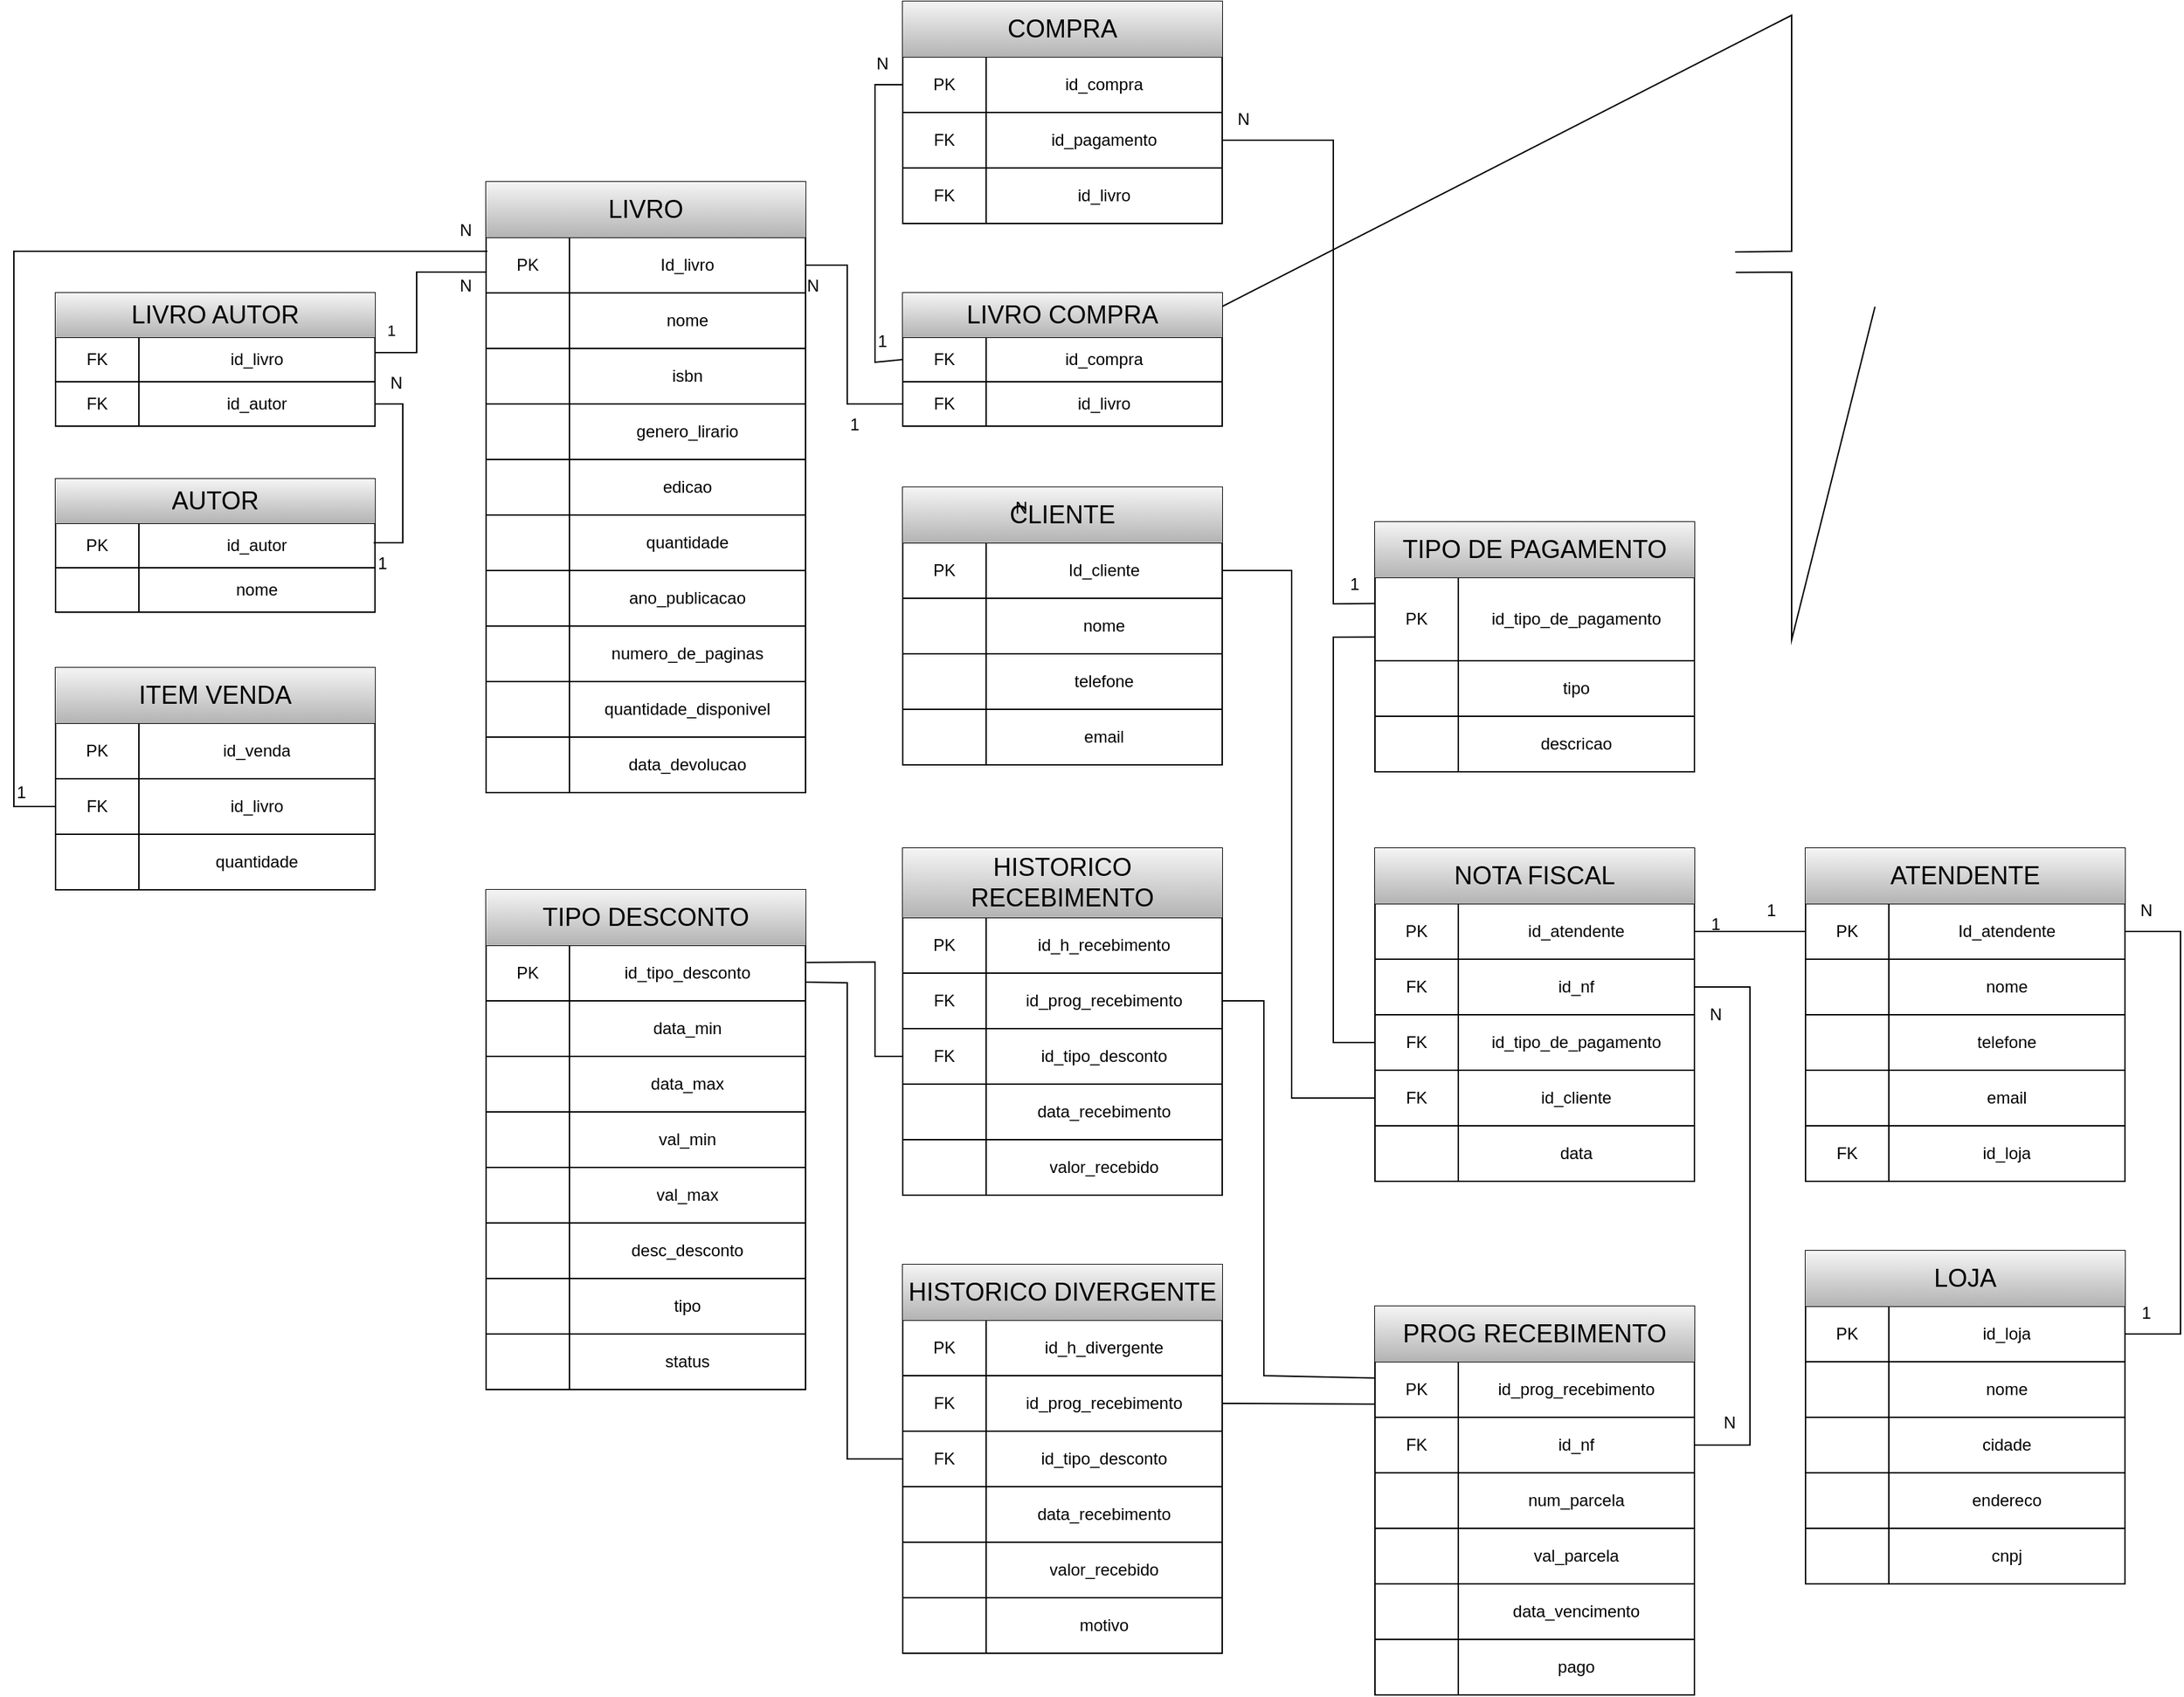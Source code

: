 <mxfile version="26.2.13">
  <diagram name="Página-1" id="df_snZFdFoSauUcQg7fh">
    <mxGraphModel dx="2856" dy="1123" grid="1" gridSize="10" guides="1" tooltips="1" connect="1" arrows="1" fold="1" page="1" pageScale="1" pageWidth="827" pageHeight="1169" math="0" shadow="0">
      <root>
        <mxCell id="0" />
        <mxCell id="1" parent="0" />
        <mxCell id="jNTaSUSKe1fC9ofm2qRA-5" value="" style="shape=table;startSize=0;container=1;collapsible=0;childLayout=tableLayout;" parent="1" vertex="1">
          <mxGeometry x="150" y="290" width="230" height="440" as="geometry" />
        </mxCell>
        <mxCell id="jNTaSUSKe1fC9ofm2qRA-6" value="" style="shape=tableRow;horizontal=0;startSize=0;swimlaneHead=0;swimlaneBody=0;strokeColor=inherit;top=0;left=0;bottom=0;right=0;collapsible=0;dropTarget=0;fillColor=none;points=[[0,0.5],[1,0.5]];portConstraint=eastwest;" parent="jNTaSUSKe1fC9ofm2qRA-5" vertex="1">
          <mxGeometry width="230" height="40" as="geometry" />
        </mxCell>
        <mxCell id="jNTaSUSKe1fC9ofm2qRA-18" value="&lt;font style=&quot;font-size: 18px;&quot;&gt;LIVRO&lt;/font&gt;" style="shape=partialRectangle;html=1;whiteSpace=wrap;connectable=0;strokeColor=#666666;overflow=hidden;fillColor=#f5f5f5;top=0;left=0;bottom=0;right=0;pointerEvents=1;rowspan=1;colspan=2;gradientColor=#b3b3b3;" parent="jNTaSUSKe1fC9ofm2qRA-6" vertex="1">
          <mxGeometry width="230" height="40" as="geometry">
            <mxRectangle width="60" height="40" as="alternateBounds" />
          </mxGeometry>
        </mxCell>
        <mxCell id="jNTaSUSKe1fC9ofm2qRA-7" value="&lt;font style=&quot;font-size: 18px;&quot;&gt;Livro&lt;/font&gt;" style="shape=partialRectangle;html=1;whiteSpace=wrap;connectable=0;strokeColor=inherit;overflow=hidden;fillColor=none;top=0;left=0;bottom=0;right=0;pointerEvents=1;" parent="jNTaSUSKe1fC9ofm2qRA-6" vertex="1" visible="0">
          <mxGeometry x="60" width="170" height="40" as="geometry">
            <mxRectangle width="170" height="40" as="alternateBounds" />
          </mxGeometry>
        </mxCell>
        <mxCell id="jNTaSUSKe1fC9ofm2qRA-8" value="" style="shape=tableRow;horizontal=0;startSize=0;swimlaneHead=0;swimlaneBody=0;strokeColor=inherit;top=0;left=0;bottom=0;right=0;collapsible=0;dropTarget=0;fillColor=none;points=[[0,0.5],[1,0.5]];portConstraint=eastwest;" parent="jNTaSUSKe1fC9ofm2qRA-5" vertex="1">
          <mxGeometry y="40" width="230" height="40" as="geometry" />
        </mxCell>
        <mxCell id="jNTaSUSKe1fC9ofm2qRA-19" value="PK" style="shape=partialRectangle;html=1;whiteSpace=wrap;connectable=0;strokeColor=inherit;overflow=hidden;fillColor=none;top=0;left=0;bottom=0;right=0;pointerEvents=1;" parent="jNTaSUSKe1fC9ofm2qRA-8" vertex="1">
          <mxGeometry width="60" height="40" as="geometry">
            <mxRectangle width="60" height="40" as="alternateBounds" />
          </mxGeometry>
        </mxCell>
        <mxCell id="jNTaSUSKe1fC9ofm2qRA-9" value="Id_livro" style="shape=partialRectangle;html=1;whiteSpace=wrap;connectable=0;strokeColor=inherit;overflow=hidden;fillColor=none;top=0;left=0;bottom=0;right=0;pointerEvents=1;" parent="jNTaSUSKe1fC9ofm2qRA-8" vertex="1">
          <mxGeometry x="60" width="170" height="40" as="geometry">
            <mxRectangle width="170" height="40" as="alternateBounds" />
          </mxGeometry>
        </mxCell>
        <mxCell id="jNTaSUSKe1fC9ofm2qRA-10" value="" style="shape=tableRow;horizontal=0;startSize=0;swimlaneHead=0;swimlaneBody=0;strokeColor=inherit;top=0;left=0;bottom=0;right=0;collapsible=0;dropTarget=0;fillColor=none;points=[[0,0.5],[1,0.5]];portConstraint=eastwest;" parent="jNTaSUSKe1fC9ofm2qRA-5" vertex="1">
          <mxGeometry y="80" width="230" height="40" as="geometry" />
        </mxCell>
        <mxCell id="jNTaSUSKe1fC9ofm2qRA-20" style="shape=partialRectangle;html=1;whiteSpace=wrap;connectable=0;strokeColor=inherit;overflow=hidden;fillColor=none;top=0;left=0;bottom=0;right=0;pointerEvents=1;" parent="jNTaSUSKe1fC9ofm2qRA-10" vertex="1">
          <mxGeometry width="60" height="40" as="geometry">
            <mxRectangle width="60" height="40" as="alternateBounds" />
          </mxGeometry>
        </mxCell>
        <mxCell id="jNTaSUSKe1fC9ofm2qRA-11" value="nome" style="shape=partialRectangle;html=1;whiteSpace=wrap;connectable=0;strokeColor=inherit;overflow=hidden;fillColor=none;top=0;left=0;bottom=0;right=0;pointerEvents=1;" parent="jNTaSUSKe1fC9ofm2qRA-10" vertex="1">
          <mxGeometry x="60" width="170" height="40" as="geometry">
            <mxRectangle width="170" height="40" as="alternateBounds" />
          </mxGeometry>
        </mxCell>
        <mxCell id="jNTaSUSKe1fC9ofm2qRA-253" style="shape=tableRow;horizontal=0;startSize=0;swimlaneHead=0;swimlaneBody=0;strokeColor=inherit;top=0;left=0;bottom=0;right=0;collapsible=0;dropTarget=0;fillColor=none;points=[[0,0.5],[1,0.5]];portConstraint=eastwest;" parent="jNTaSUSKe1fC9ofm2qRA-5" vertex="1">
          <mxGeometry y="120" width="230" height="40" as="geometry" />
        </mxCell>
        <mxCell id="jNTaSUSKe1fC9ofm2qRA-254" style="shape=partialRectangle;html=1;whiteSpace=wrap;connectable=0;strokeColor=inherit;overflow=hidden;fillColor=none;top=0;left=0;bottom=0;right=0;pointerEvents=1;" parent="jNTaSUSKe1fC9ofm2qRA-253" vertex="1">
          <mxGeometry width="60" height="40" as="geometry">
            <mxRectangle width="60" height="40" as="alternateBounds" />
          </mxGeometry>
        </mxCell>
        <mxCell id="jNTaSUSKe1fC9ofm2qRA-255" value="isbn" style="shape=partialRectangle;html=1;whiteSpace=wrap;connectable=0;strokeColor=inherit;overflow=hidden;fillColor=none;top=0;left=0;bottom=0;right=0;pointerEvents=1;" parent="jNTaSUSKe1fC9ofm2qRA-253" vertex="1">
          <mxGeometry x="60" width="170" height="40" as="geometry">
            <mxRectangle width="170" height="40" as="alternateBounds" />
          </mxGeometry>
        </mxCell>
        <mxCell id="jNTaSUSKe1fC9ofm2qRA-14" value="" style="shape=tableRow;horizontal=0;startSize=0;swimlaneHead=0;swimlaneBody=0;strokeColor=inherit;top=0;left=0;bottom=0;right=0;collapsible=0;dropTarget=0;fillColor=none;points=[[0,0.5],[1,0.5]];portConstraint=eastwest;" parent="jNTaSUSKe1fC9ofm2qRA-5" vertex="1">
          <mxGeometry y="160" width="230" height="40" as="geometry" />
        </mxCell>
        <mxCell id="jNTaSUSKe1fC9ofm2qRA-22" style="shape=partialRectangle;html=1;whiteSpace=wrap;connectable=0;strokeColor=inherit;overflow=hidden;fillColor=none;top=0;left=0;bottom=0;right=0;pointerEvents=1;" parent="jNTaSUSKe1fC9ofm2qRA-14" vertex="1">
          <mxGeometry width="60" height="40" as="geometry">
            <mxRectangle width="60" height="40" as="alternateBounds" />
          </mxGeometry>
        </mxCell>
        <mxCell id="jNTaSUSKe1fC9ofm2qRA-15" value="genero_lirario" style="shape=partialRectangle;html=1;whiteSpace=wrap;connectable=0;strokeColor=inherit;overflow=hidden;fillColor=none;top=0;left=0;bottom=0;right=0;pointerEvents=1;" parent="jNTaSUSKe1fC9ofm2qRA-14" vertex="1">
          <mxGeometry x="60" width="170" height="40" as="geometry">
            <mxRectangle width="170" height="40" as="alternateBounds" />
          </mxGeometry>
        </mxCell>
        <mxCell id="jNTaSUSKe1fC9ofm2qRA-16" value="" style="shape=tableRow;horizontal=0;startSize=0;swimlaneHead=0;swimlaneBody=0;strokeColor=inherit;top=0;left=0;bottom=0;right=0;collapsible=0;dropTarget=0;fillColor=none;points=[[0,0.5],[1,0.5]];portConstraint=eastwest;" parent="jNTaSUSKe1fC9ofm2qRA-5" vertex="1">
          <mxGeometry y="200" width="230" height="40" as="geometry" />
        </mxCell>
        <mxCell id="jNTaSUSKe1fC9ofm2qRA-23" style="shape=partialRectangle;html=1;whiteSpace=wrap;connectable=0;strokeColor=inherit;overflow=hidden;fillColor=none;top=0;left=0;bottom=0;right=0;pointerEvents=1;" parent="jNTaSUSKe1fC9ofm2qRA-16" vertex="1">
          <mxGeometry width="60" height="40" as="geometry">
            <mxRectangle width="60" height="40" as="alternateBounds" />
          </mxGeometry>
        </mxCell>
        <mxCell id="jNTaSUSKe1fC9ofm2qRA-17" value="edicao" style="shape=partialRectangle;html=1;whiteSpace=wrap;connectable=0;strokeColor=inherit;overflow=hidden;fillColor=none;top=0;left=0;bottom=0;right=0;pointerEvents=1;" parent="jNTaSUSKe1fC9ofm2qRA-16" vertex="1">
          <mxGeometry x="60" width="170" height="40" as="geometry">
            <mxRectangle width="170" height="40" as="alternateBounds" />
          </mxGeometry>
        </mxCell>
        <mxCell id="-hLwLj78S3W-SjMAlXVM-20" style="shape=tableRow;horizontal=0;startSize=0;swimlaneHead=0;swimlaneBody=0;strokeColor=inherit;top=0;left=0;bottom=0;right=0;collapsible=0;dropTarget=0;fillColor=none;points=[[0,0.5],[1,0.5]];portConstraint=eastwest;" parent="jNTaSUSKe1fC9ofm2qRA-5" vertex="1">
          <mxGeometry y="240" width="230" height="40" as="geometry" />
        </mxCell>
        <mxCell id="-hLwLj78S3W-SjMAlXVM-21" style="shape=partialRectangle;html=1;whiteSpace=wrap;connectable=0;strokeColor=inherit;overflow=hidden;fillColor=none;top=0;left=0;bottom=0;right=0;pointerEvents=1;" parent="-hLwLj78S3W-SjMAlXVM-20" vertex="1">
          <mxGeometry width="60" height="40" as="geometry">
            <mxRectangle width="60" height="40" as="alternateBounds" />
          </mxGeometry>
        </mxCell>
        <mxCell id="-hLwLj78S3W-SjMAlXVM-22" value="quantidade" style="shape=partialRectangle;html=1;whiteSpace=wrap;connectable=0;strokeColor=inherit;overflow=hidden;fillColor=none;top=0;left=0;bottom=0;right=0;pointerEvents=1;" parent="-hLwLj78S3W-SjMAlXVM-20" vertex="1">
          <mxGeometry x="60" width="170" height="40" as="geometry">
            <mxRectangle width="170" height="40" as="alternateBounds" />
          </mxGeometry>
        </mxCell>
        <mxCell id="jNTaSUSKe1fC9ofm2qRA-60" style="shape=tableRow;horizontal=0;startSize=0;swimlaneHead=0;swimlaneBody=0;strokeColor=inherit;top=0;left=0;bottom=0;right=0;collapsible=0;dropTarget=0;fillColor=none;points=[[0,0.5],[1,0.5]];portConstraint=eastwest;" parent="jNTaSUSKe1fC9ofm2qRA-5" vertex="1">
          <mxGeometry y="280" width="230" height="40" as="geometry" />
        </mxCell>
        <mxCell id="jNTaSUSKe1fC9ofm2qRA-61" style="shape=partialRectangle;html=1;whiteSpace=wrap;connectable=0;strokeColor=inherit;overflow=hidden;fillColor=none;top=0;left=0;bottom=0;right=0;pointerEvents=1;" parent="jNTaSUSKe1fC9ofm2qRA-60" vertex="1">
          <mxGeometry width="60" height="40" as="geometry">
            <mxRectangle width="60" height="40" as="alternateBounds" />
          </mxGeometry>
        </mxCell>
        <mxCell id="jNTaSUSKe1fC9ofm2qRA-62" value="ano_publicacao" style="shape=partialRectangle;html=1;whiteSpace=wrap;connectable=0;strokeColor=inherit;overflow=hidden;fillColor=none;top=0;left=0;bottom=0;right=0;pointerEvents=1;" parent="jNTaSUSKe1fC9ofm2qRA-60" vertex="1">
          <mxGeometry x="60" width="170" height="40" as="geometry">
            <mxRectangle width="170" height="40" as="alternateBounds" />
          </mxGeometry>
        </mxCell>
        <mxCell id="-hLwLj78S3W-SjMAlXVM-1" style="shape=tableRow;horizontal=0;startSize=0;swimlaneHead=0;swimlaneBody=0;strokeColor=inherit;top=0;left=0;bottom=0;right=0;collapsible=0;dropTarget=0;fillColor=none;points=[[0,0.5],[1,0.5]];portConstraint=eastwest;" parent="jNTaSUSKe1fC9ofm2qRA-5" vertex="1">
          <mxGeometry y="320" width="230" height="40" as="geometry" />
        </mxCell>
        <mxCell id="-hLwLj78S3W-SjMAlXVM-2" style="shape=partialRectangle;html=1;whiteSpace=wrap;connectable=0;strokeColor=inherit;overflow=hidden;fillColor=none;top=0;left=0;bottom=0;right=0;pointerEvents=1;" parent="-hLwLj78S3W-SjMAlXVM-1" vertex="1">
          <mxGeometry width="60" height="40" as="geometry">
            <mxRectangle width="60" height="40" as="alternateBounds" />
          </mxGeometry>
        </mxCell>
        <mxCell id="-hLwLj78S3W-SjMAlXVM-3" value="numero_de_paginas" style="shape=partialRectangle;html=1;whiteSpace=wrap;connectable=0;strokeColor=inherit;overflow=hidden;fillColor=none;top=0;left=0;bottom=0;right=0;pointerEvents=1;" parent="-hLwLj78S3W-SjMAlXVM-1" vertex="1">
          <mxGeometry x="60" width="170" height="40" as="geometry">
            <mxRectangle width="170" height="40" as="alternateBounds" />
          </mxGeometry>
        </mxCell>
        <mxCell id="-hLwLj78S3W-SjMAlXVM-7" style="shape=tableRow;horizontal=0;startSize=0;swimlaneHead=0;swimlaneBody=0;strokeColor=inherit;top=0;left=0;bottom=0;right=0;collapsible=0;dropTarget=0;fillColor=none;points=[[0,0.5],[1,0.5]];portConstraint=eastwest;" parent="jNTaSUSKe1fC9ofm2qRA-5" vertex="1">
          <mxGeometry y="360" width="230" height="40" as="geometry" />
        </mxCell>
        <mxCell id="-hLwLj78S3W-SjMAlXVM-8" style="shape=partialRectangle;html=1;whiteSpace=wrap;connectable=0;strokeColor=inherit;overflow=hidden;fillColor=none;top=0;left=0;bottom=0;right=0;pointerEvents=1;" parent="-hLwLj78S3W-SjMAlXVM-7" vertex="1">
          <mxGeometry width="60" height="40" as="geometry">
            <mxRectangle width="60" height="40" as="alternateBounds" />
          </mxGeometry>
        </mxCell>
        <mxCell id="-hLwLj78S3W-SjMAlXVM-9" value="&lt;div&gt;quantidade_disponivel&lt;/div&gt;" style="shape=partialRectangle;html=1;whiteSpace=wrap;connectable=0;strokeColor=inherit;overflow=hidden;fillColor=none;top=0;left=0;bottom=0;right=0;pointerEvents=1;" parent="-hLwLj78S3W-SjMAlXVM-7" vertex="1">
          <mxGeometry x="60" width="170" height="40" as="geometry">
            <mxRectangle width="170" height="40" as="alternateBounds" />
          </mxGeometry>
        </mxCell>
        <mxCell id="gTCKxjx8eckYjmwAqk5_-26" style="shape=tableRow;horizontal=0;startSize=0;swimlaneHead=0;swimlaneBody=0;strokeColor=inherit;top=0;left=0;bottom=0;right=0;collapsible=0;dropTarget=0;fillColor=none;points=[[0,0.5],[1,0.5]];portConstraint=eastwest;" vertex="1" parent="jNTaSUSKe1fC9ofm2qRA-5">
          <mxGeometry y="400" width="230" height="40" as="geometry" />
        </mxCell>
        <mxCell id="gTCKxjx8eckYjmwAqk5_-27" style="shape=partialRectangle;html=1;whiteSpace=wrap;connectable=0;strokeColor=inherit;overflow=hidden;fillColor=none;top=0;left=0;bottom=0;right=0;pointerEvents=1;" vertex="1" parent="gTCKxjx8eckYjmwAqk5_-26">
          <mxGeometry width="60" height="40" as="geometry">
            <mxRectangle width="60" height="40" as="alternateBounds" />
          </mxGeometry>
        </mxCell>
        <mxCell id="gTCKxjx8eckYjmwAqk5_-28" value="data_devolucao" style="shape=partialRectangle;html=1;whiteSpace=wrap;connectable=0;strokeColor=inherit;overflow=hidden;fillColor=none;top=0;left=0;bottom=0;right=0;pointerEvents=1;" vertex="1" parent="gTCKxjx8eckYjmwAqk5_-26">
          <mxGeometry x="60" width="170" height="40" as="geometry">
            <mxRectangle width="170" height="40" as="alternateBounds" />
          </mxGeometry>
        </mxCell>
        <mxCell id="jNTaSUSKe1fC9ofm2qRA-66" value="" style="shape=table;startSize=0;container=1;collapsible=0;childLayout=tableLayout;" parent="1" vertex="1">
          <mxGeometry x="450" y="510" width="230" height="200" as="geometry" />
        </mxCell>
        <mxCell id="jNTaSUSKe1fC9ofm2qRA-67" value="" style="shape=tableRow;horizontal=0;startSize=0;swimlaneHead=0;swimlaneBody=0;strokeColor=inherit;top=0;left=0;bottom=0;right=0;collapsible=0;dropTarget=0;fillColor=none;points=[[0,0.5],[1,0.5]];portConstraint=eastwest;" parent="jNTaSUSKe1fC9ofm2qRA-66" vertex="1">
          <mxGeometry width="230" height="40" as="geometry" />
        </mxCell>
        <mxCell id="jNTaSUSKe1fC9ofm2qRA-68" value="&lt;font style=&quot;font-size: 18px;&quot;&gt;CLIENTE&lt;/font&gt;" style="shape=partialRectangle;html=1;whiteSpace=wrap;connectable=0;strokeColor=#666666;overflow=hidden;fillColor=#f5f5f5;top=0;left=0;bottom=0;right=0;pointerEvents=1;rowspan=1;colspan=2;gradientColor=#b3b3b3;" parent="jNTaSUSKe1fC9ofm2qRA-67" vertex="1">
          <mxGeometry width="230" height="40" as="geometry">
            <mxRectangle width="60" height="40" as="alternateBounds" />
          </mxGeometry>
        </mxCell>
        <mxCell id="jNTaSUSKe1fC9ofm2qRA-69" value="&lt;font style=&quot;font-size: 18px;&quot;&gt;Livro&lt;/font&gt;" style="shape=partialRectangle;html=1;whiteSpace=wrap;connectable=0;strokeColor=inherit;overflow=hidden;fillColor=none;top=0;left=0;bottom=0;right=0;pointerEvents=1;" parent="jNTaSUSKe1fC9ofm2qRA-67" vertex="1" visible="0">
          <mxGeometry x="60" width="170" height="40" as="geometry">
            <mxRectangle width="170" height="40" as="alternateBounds" />
          </mxGeometry>
        </mxCell>
        <mxCell id="jNTaSUSKe1fC9ofm2qRA-70" value="" style="shape=tableRow;horizontal=0;startSize=0;swimlaneHead=0;swimlaneBody=0;strokeColor=inherit;top=0;left=0;bottom=0;right=0;collapsible=0;dropTarget=0;fillColor=none;points=[[0,0.5],[1,0.5]];portConstraint=eastwest;" parent="jNTaSUSKe1fC9ofm2qRA-66" vertex="1">
          <mxGeometry y="40" width="230" height="40" as="geometry" />
        </mxCell>
        <mxCell id="jNTaSUSKe1fC9ofm2qRA-71" value="PK" style="shape=partialRectangle;html=1;whiteSpace=wrap;connectable=0;strokeColor=inherit;overflow=hidden;fillColor=none;top=0;left=0;bottom=0;right=0;pointerEvents=1;" parent="jNTaSUSKe1fC9ofm2qRA-70" vertex="1">
          <mxGeometry width="60" height="40" as="geometry">
            <mxRectangle width="60" height="40" as="alternateBounds" />
          </mxGeometry>
        </mxCell>
        <mxCell id="jNTaSUSKe1fC9ofm2qRA-72" value="Id_cliente" style="shape=partialRectangle;html=1;whiteSpace=wrap;connectable=0;strokeColor=inherit;overflow=hidden;fillColor=none;top=0;left=0;bottom=0;right=0;pointerEvents=1;" parent="jNTaSUSKe1fC9ofm2qRA-70" vertex="1">
          <mxGeometry x="60" width="170" height="40" as="geometry">
            <mxRectangle width="170" height="40" as="alternateBounds" />
          </mxGeometry>
        </mxCell>
        <mxCell id="jNTaSUSKe1fC9ofm2qRA-73" value="" style="shape=tableRow;horizontal=0;startSize=0;swimlaneHead=0;swimlaneBody=0;strokeColor=inherit;top=0;left=0;bottom=0;right=0;collapsible=0;dropTarget=0;fillColor=none;points=[[0,0.5],[1,0.5]];portConstraint=eastwest;" parent="jNTaSUSKe1fC9ofm2qRA-66" vertex="1">
          <mxGeometry y="80" width="230" height="40" as="geometry" />
        </mxCell>
        <mxCell id="jNTaSUSKe1fC9ofm2qRA-74" style="shape=partialRectangle;html=1;whiteSpace=wrap;connectable=0;strokeColor=inherit;overflow=hidden;fillColor=none;top=0;left=0;bottom=0;right=0;pointerEvents=1;" parent="jNTaSUSKe1fC9ofm2qRA-73" vertex="1">
          <mxGeometry width="60" height="40" as="geometry">
            <mxRectangle width="60" height="40" as="alternateBounds" />
          </mxGeometry>
        </mxCell>
        <mxCell id="jNTaSUSKe1fC9ofm2qRA-75" value="nome" style="shape=partialRectangle;html=1;whiteSpace=wrap;connectable=0;strokeColor=inherit;overflow=hidden;fillColor=none;top=0;left=0;bottom=0;right=0;pointerEvents=1;" parent="jNTaSUSKe1fC9ofm2qRA-73" vertex="1">
          <mxGeometry x="60" width="170" height="40" as="geometry">
            <mxRectangle width="170" height="40" as="alternateBounds" />
          </mxGeometry>
        </mxCell>
        <mxCell id="jNTaSUSKe1fC9ofm2qRA-76" value="" style="shape=tableRow;horizontal=0;startSize=0;swimlaneHead=0;swimlaneBody=0;strokeColor=inherit;top=0;left=0;bottom=0;right=0;collapsible=0;dropTarget=0;fillColor=none;points=[[0,0.5],[1,0.5]];portConstraint=eastwest;" parent="jNTaSUSKe1fC9ofm2qRA-66" vertex="1">
          <mxGeometry y="120" width="230" height="40" as="geometry" />
        </mxCell>
        <mxCell id="jNTaSUSKe1fC9ofm2qRA-77" style="shape=partialRectangle;html=1;whiteSpace=wrap;connectable=0;strokeColor=inherit;overflow=hidden;fillColor=none;top=0;left=0;bottom=0;right=0;pointerEvents=1;" parent="jNTaSUSKe1fC9ofm2qRA-76" vertex="1">
          <mxGeometry width="60" height="40" as="geometry">
            <mxRectangle width="60" height="40" as="alternateBounds" />
          </mxGeometry>
        </mxCell>
        <mxCell id="jNTaSUSKe1fC9ofm2qRA-78" value="telefone" style="shape=partialRectangle;html=1;whiteSpace=wrap;connectable=0;strokeColor=inherit;overflow=hidden;fillColor=none;top=0;left=0;bottom=0;right=0;pointerEvents=1;" parent="jNTaSUSKe1fC9ofm2qRA-76" vertex="1">
          <mxGeometry x="60" width="170" height="40" as="geometry">
            <mxRectangle width="170" height="40" as="alternateBounds" />
          </mxGeometry>
        </mxCell>
        <mxCell id="jNTaSUSKe1fC9ofm2qRA-79" value="" style="shape=tableRow;horizontal=0;startSize=0;swimlaneHead=0;swimlaneBody=0;strokeColor=inherit;top=0;left=0;bottom=0;right=0;collapsible=0;dropTarget=0;fillColor=none;points=[[0,0.5],[1,0.5]];portConstraint=eastwest;" parent="jNTaSUSKe1fC9ofm2qRA-66" vertex="1">
          <mxGeometry y="160" width="230" height="40" as="geometry" />
        </mxCell>
        <mxCell id="jNTaSUSKe1fC9ofm2qRA-80" style="shape=partialRectangle;html=1;whiteSpace=wrap;connectable=0;strokeColor=inherit;overflow=hidden;fillColor=none;top=0;left=0;bottom=0;right=0;pointerEvents=1;" parent="jNTaSUSKe1fC9ofm2qRA-79" vertex="1">
          <mxGeometry width="60" height="40" as="geometry">
            <mxRectangle width="60" height="40" as="alternateBounds" />
          </mxGeometry>
        </mxCell>
        <mxCell id="jNTaSUSKe1fC9ofm2qRA-81" value="email" style="shape=partialRectangle;html=1;whiteSpace=wrap;connectable=0;strokeColor=inherit;overflow=hidden;fillColor=none;top=0;left=0;bottom=0;right=0;pointerEvents=1;" parent="jNTaSUSKe1fC9ofm2qRA-79" vertex="1">
          <mxGeometry x="60" width="170" height="40" as="geometry">
            <mxRectangle width="170" height="40" as="alternateBounds" />
          </mxGeometry>
        </mxCell>
        <mxCell id="jNTaSUSKe1fC9ofm2qRA-91" value="" style="shape=table;startSize=0;container=1;collapsible=0;childLayout=tableLayout;" parent="1" vertex="1">
          <mxGeometry x="1100" y="770" width="230" height="240" as="geometry" />
        </mxCell>
        <mxCell id="jNTaSUSKe1fC9ofm2qRA-92" value="" style="shape=tableRow;horizontal=0;startSize=0;swimlaneHead=0;swimlaneBody=0;strokeColor=inherit;top=0;left=0;bottom=0;right=0;collapsible=0;dropTarget=0;fillColor=none;points=[[0,0.5],[1,0.5]];portConstraint=eastwest;" parent="jNTaSUSKe1fC9ofm2qRA-91" vertex="1">
          <mxGeometry width="230" height="40" as="geometry" />
        </mxCell>
        <mxCell id="jNTaSUSKe1fC9ofm2qRA-93" value="&lt;span style=&quot;font-size: 18px;&quot;&gt;ATENDENTE&lt;/span&gt;" style="shape=partialRectangle;html=1;whiteSpace=wrap;connectable=0;strokeColor=#666666;overflow=hidden;fillColor=#f5f5f5;top=0;left=0;bottom=0;right=0;pointerEvents=1;rowspan=1;colspan=2;gradientColor=#b3b3b3;" parent="jNTaSUSKe1fC9ofm2qRA-92" vertex="1">
          <mxGeometry width="230" height="40" as="geometry">
            <mxRectangle width="60" height="40" as="alternateBounds" />
          </mxGeometry>
        </mxCell>
        <mxCell id="jNTaSUSKe1fC9ofm2qRA-94" value="&lt;font style=&quot;font-size: 18px;&quot;&gt;Livro&lt;/font&gt;" style="shape=partialRectangle;html=1;whiteSpace=wrap;connectable=0;strokeColor=inherit;overflow=hidden;fillColor=none;top=0;left=0;bottom=0;right=0;pointerEvents=1;" parent="jNTaSUSKe1fC9ofm2qRA-92" vertex="1" visible="0">
          <mxGeometry x="60" width="170" height="40" as="geometry">
            <mxRectangle width="170" height="40" as="alternateBounds" />
          </mxGeometry>
        </mxCell>
        <mxCell id="jNTaSUSKe1fC9ofm2qRA-95" value="" style="shape=tableRow;horizontal=0;startSize=0;swimlaneHead=0;swimlaneBody=0;strokeColor=inherit;top=0;left=0;bottom=0;right=0;collapsible=0;dropTarget=0;fillColor=none;points=[[0,0.5],[1,0.5]];portConstraint=eastwest;" parent="jNTaSUSKe1fC9ofm2qRA-91" vertex="1">
          <mxGeometry y="40" width="230" height="40" as="geometry" />
        </mxCell>
        <mxCell id="jNTaSUSKe1fC9ofm2qRA-96" value="PK" style="shape=partialRectangle;html=1;whiteSpace=wrap;connectable=0;strokeColor=inherit;overflow=hidden;fillColor=none;top=0;left=0;bottom=0;right=0;pointerEvents=1;" parent="jNTaSUSKe1fC9ofm2qRA-95" vertex="1">
          <mxGeometry width="60" height="40" as="geometry">
            <mxRectangle width="60" height="40" as="alternateBounds" />
          </mxGeometry>
        </mxCell>
        <mxCell id="jNTaSUSKe1fC9ofm2qRA-97" value="Id_atendente" style="shape=partialRectangle;html=1;whiteSpace=wrap;connectable=0;strokeColor=inherit;overflow=hidden;fillColor=none;top=0;left=0;bottom=0;right=0;pointerEvents=1;" parent="jNTaSUSKe1fC9ofm2qRA-95" vertex="1">
          <mxGeometry x="60" width="170" height="40" as="geometry">
            <mxRectangle width="170" height="40" as="alternateBounds" />
          </mxGeometry>
        </mxCell>
        <mxCell id="jNTaSUSKe1fC9ofm2qRA-98" value="" style="shape=tableRow;horizontal=0;startSize=0;swimlaneHead=0;swimlaneBody=0;strokeColor=inherit;top=0;left=0;bottom=0;right=0;collapsible=0;dropTarget=0;fillColor=none;points=[[0,0.5],[1,0.5]];portConstraint=eastwest;" parent="jNTaSUSKe1fC9ofm2qRA-91" vertex="1">
          <mxGeometry y="80" width="230" height="40" as="geometry" />
        </mxCell>
        <mxCell id="jNTaSUSKe1fC9ofm2qRA-99" style="shape=partialRectangle;html=1;whiteSpace=wrap;connectable=0;strokeColor=inherit;overflow=hidden;fillColor=none;top=0;left=0;bottom=0;right=0;pointerEvents=1;" parent="jNTaSUSKe1fC9ofm2qRA-98" vertex="1">
          <mxGeometry width="60" height="40" as="geometry">
            <mxRectangle width="60" height="40" as="alternateBounds" />
          </mxGeometry>
        </mxCell>
        <mxCell id="jNTaSUSKe1fC9ofm2qRA-100" value="nome" style="shape=partialRectangle;html=1;whiteSpace=wrap;connectable=0;strokeColor=inherit;overflow=hidden;fillColor=none;top=0;left=0;bottom=0;right=0;pointerEvents=1;" parent="jNTaSUSKe1fC9ofm2qRA-98" vertex="1">
          <mxGeometry x="60" width="170" height="40" as="geometry">
            <mxRectangle width="170" height="40" as="alternateBounds" />
          </mxGeometry>
        </mxCell>
        <mxCell id="jNTaSUSKe1fC9ofm2qRA-101" value="" style="shape=tableRow;horizontal=0;startSize=0;swimlaneHead=0;swimlaneBody=0;strokeColor=inherit;top=0;left=0;bottom=0;right=0;collapsible=0;dropTarget=0;fillColor=none;points=[[0,0.5],[1,0.5]];portConstraint=eastwest;" parent="jNTaSUSKe1fC9ofm2qRA-91" vertex="1">
          <mxGeometry y="120" width="230" height="40" as="geometry" />
        </mxCell>
        <mxCell id="jNTaSUSKe1fC9ofm2qRA-102" style="shape=partialRectangle;html=1;whiteSpace=wrap;connectable=0;strokeColor=inherit;overflow=hidden;fillColor=none;top=0;left=0;bottom=0;right=0;pointerEvents=1;" parent="jNTaSUSKe1fC9ofm2qRA-101" vertex="1">
          <mxGeometry width="60" height="40" as="geometry">
            <mxRectangle width="60" height="40" as="alternateBounds" />
          </mxGeometry>
        </mxCell>
        <mxCell id="jNTaSUSKe1fC9ofm2qRA-103" value="telefone" style="shape=partialRectangle;html=1;whiteSpace=wrap;connectable=0;strokeColor=inherit;overflow=hidden;fillColor=none;top=0;left=0;bottom=0;right=0;pointerEvents=1;" parent="jNTaSUSKe1fC9ofm2qRA-101" vertex="1">
          <mxGeometry x="60" width="170" height="40" as="geometry">
            <mxRectangle width="170" height="40" as="alternateBounds" />
          </mxGeometry>
        </mxCell>
        <mxCell id="jNTaSUSKe1fC9ofm2qRA-104" value="" style="shape=tableRow;horizontal=0;startSize=0;swimlaneHead=0;swimlaneBody=0;strokeColor=inherit;top=0;left=0;bottom=0;right=0;collapsible=0;dropTarget=0;fillColor=none;points=[[0,0.5],[1,0.5]];portConstraint=eastwest;" parent="jNTaSUSKe1fC9ofm2qRA-91" vertex="1">
          <mxGeometry y="160" width="230" height="40" as="geometry" />
        </mxCell>
        <mxCell id="jNTaSUSKe1fC9ofm2qRA-105" style="shape=partialRectangle;html=1;whiteSpace=wrap;connectable=0;strokeColor=inherit;overflow=hidden;fillColor=none;top=0;left=0;bottom=0;right=0;pointerEvents=1;" parent="jNTaSUSKe1fC9ofm2qRA-104" vertex="1">
          <mxGeometry width="60" height="40" as="geometry">
            <mxRectangle width="60" height="40" as="alternateBounds" />
          </mxGeometry>
        </mxCell>
        <mxCell id="jNTaSUSKe1fC9ofm2qRA-106" value="email" style="shape=partialRectangle;html=1;whiteSpace=wrap;connectable=0;strokeColor=inherit;overflow=hidden;fillColor=none;top=0;left=0;bottom=0;right=0;pointerEvents=1;" parent="jNTaSUSKe1fC9ofm2qRA-104" vertex="1">
          <mxGeometry x="60" width="170" height="40" as="geometry">
            <mxRectangle width="170" height="40" as="alternateBounds" />
          </mxGeometry>
        </mxCell>
        <mxCell id="gTCKxjx8eckYjmwAqk5_-66" style="shape=tableRow;horizontal=0;startSize=0;swimlaneHead=0;swimlaneBody=0;strokeColor=inherit;top=0;left=0;bottom=0;right=0;collapsible=0;dropTarget=0;fillColor=none;points=[[0,0.5],[1,0.5]];portConstraint=eastwest;" vertex="1" parent="jNTaSUSKe1fC9ofm2qRA-91">
          <mxGeometry y="200" width="230" height="40" as="geometry" />
        </mxCell>
        <mxCell id="gTCKxjx8eckYjmwAqk5_-67" value="FK" style="shape=partialRectangle;html=1;whiteSpace=wrap;connectable=0;strokeColor=inherit;overflow=hidden;fillColor=none;top=0;left=0;bottom=0;right=0;pointerEvents=1;" vertex="1" parent="gTCKxjx8eckYjmwAqk5_-66">
          <mxGeometry width="60" height="40" as="geometry">
            <mxRectangle width="60" height="40" as="alternateBounds" />
          </mxGeometry>
        </mxCell>
        <mxCell id="gTCKxjx8eckYjmwAqk5_-68" value="id_loja" style="shape=partialRectangle;html=1;whiteSpace=wrap;connectable=0;strokeColor=inherit;overflow=hidden;fillColor=none;top=0;left=0;bottom=0;right=0;pointerEvents=1;" vertex="1" parent="gTCKxjx8eckYjmwAqk5_-66">
          <mxGeometry x="60" width="170" height="40" as="geometry">
            <mxRectangle width="170" height="40" as="alternateBounds" />
          </mxGeometry>
        </mxCell>
        <mxCell id="jNTaSUSKe1fC9ofm2qRA-228" value="" style="shape=table;startSize=0;container=1;collapsible=0;childLayout=tableLayout;" parent="1" vertex="1">
          <mxGeometry x="450" y="160" width="230" height="160" as="geometry" />
        </mxCell>
        <mxCell id="jNTaSUSKe1fC9ofm2qRA-229" value="" style="shape=tableRow;horizontal=0;startSize=0;swimlaneHead=0;swimlaneBody=0;strokeColor=inherit;top=0;left=0;bottom=0;right=0;collapsible=0;dropTarget=0;fillColor=none;points=[[0,0.5],[1,0.5]];portConstraint=eastwest;" parent="jNTaSUSKe1fC9ofm2qRA-228" vertex="1">
          <mxGeometry width="230" height="40" as="geometry" />
        </mxCell>
        <mxCell id="jNTaSUSKe1fC9ofm2qRA-230" value="&lt;span style=&quot;font-size: 18px;&quot;&gt;COMPRA&lt;/span&gt;" style="shape=partialRectangle;html=1;whiteSpace=wrap;connectable=0;strokeColor=#666666;overflow=hidden;fillColor=#f5f5f5;top=0;left=0;bottom=0;right=0;pointerEvents=1;rowspan=1;colspan=2;gradientColor=#b3b3b3;" parent="jNTaSUSKe1fC9ofm2qRA-229" vertex="1">
          <mxGeometry width="230" height="40" as="geometry">
            <mxRectangle width="60" height="40" as="alternateBounds" />
          </mxGeometry>
        </mxCell>
        <mxCell id="jNTaSUSKe1fC9ofm2qRA-231" value="&lt;font style=&quot;font-size: 18px;&quot;&gt;Livro&lt;/font&gt;" style="shape=partialRectangle;html=1;whiteSpace=wrap;connectable=0;strokeColor=inherit;overflow=hidden;fillColor=none;top=0;left=0;bottom=0;right=0;pointerEvents=1;" parent="jNTaSUSKe1fC9ofm2qRA-229" vertex="1" visible="0">
          <mxGeometry x="60" width="170" height="40" as="geometry">
            <mxRectangle width="170" height="40" as="alternateBounds" />
          </mxGeometry>
        </mxCell>
        <mxCell id="jNTaSUSKe1fC9ofm2qRA-232" value="" style="shape=tableRow;horizontal=0;startSize=0;swimlaneHead=0;swimlaneBody=0;strokeColor=inherit;top=0;left=0;bottom=0;right=0;collapsible=0;dropTarget=0;fillColor=none;points=[[0,0.5],[1,0.5]];portConstraint=eastwest;" parent="jNTaSUSKe1fC9ofm2qRA-228" vertex="1">
          <mxGeometry y="40" width="230" height="40" as="geometry" />
        </mxCell>
        <mxCell id="jNTaSUSKe1fC9ofm2qRA-233" value="PK" style="shape=partialRectangle;html=1;whiteSpace=wrap;connectable=0;strokeColor=inherit;overflow=hidden;fillColor=none;top=0;left=0;bottom=0;right=0;pointerEvents=1;" parent="jNTaSUSKe1fC9ofm2qRA-232" vertex="1">
          <mxGeometry width="60" height="40" as="geometry">
            <mxRectangle width="60" height="40" as="alternateBounds" />
          </mxGeometry>
        </mxCell>
        <mxCell id="jNTaSUSKe1fC9ofm2qRA-234" value="id_compra" style="shape=partialRectangle;html=1;whiteSpace=wrap;connectable=0;strokeColor=inherit;overflow=hidden;fillColor=none;top=0;left=0;bottom=0;right=0;pointerEvents=1;" parent="jNTaSUSKe1fC9ofm2qRA-232" vertex="1">
          <mxGeometry x="60" width="170" height="40" as="geometry">
            <mxRectangle width="170" height="40" as="alternateBounds" />
          </mxGeometry>
        </mxCell>
        <mxCell id="jNTaSUSKe1fC9ofm2qRA-235" value="" style="shape=tableRow;horizontal=0;startSize=0;swimlaneHead=0;swimlaneBody=0;strokeColor=inherit;top=0;left=0;bottom=0;right=0;collapsible=0;dropTarget=0;fillColor=none;points=[[0,0.5],[1,0.5]];portConstraint=eastwest;" parent="jNTaSUSKe1fC9ofm2qRA-228" vertex="1">
          <mxGeometry y="80" width="230" height="40" as="geometry" />
        </mxCell>
        <mxCell id="jNTaSUSKe1fC9ofm2qRA-236" value="FK" style="shape=partialRectangle;html=1;whiteSpace=wrap;connectable=0;strokeColor=inherit;overflow=hidden;fillColor=none;top=0;left=0;bottom=0;right=0;pointerEvents=1;" parent="jNTaSUSKe1fC9ofm2qRA-235" vertex="1">
          <mxGeometry width="60" height="40" as="geometry">
            <mxRectangle width="60" height="40" as="alternateBounds" />
          </mxGeometry>
        </mxCell>
        <mxCell id="jNTaSUSKe1fC9ofm2qRA-237" value="id_pagamento" style="shape=partialRectangle;html=1;whiteSpace=wrap;connectable=0;strokeColor=inherit;overflow=hidden;fillColor=none;top=0;left=0;bottom=0;right=0;pointerEvents=1;" parent="jNTaSUSKe1fC9ofm2qRA-235" vertex="1">
          <mxGeometry x="60" width="170" height="40" as="geometry">
            <mxRectangle width="170" height="40" as="alternateBounds" />
          </mxGeometry>
        </mxCell>
        <mxCell id="jNTaSUSKe1fC9ofm2qRA-298" style="shape=tableRow;horizontal=0;startSize=0;swimlaneHead=0;swimlaneBody=0;strokeColor=inherit;top=0;left=0;bottom=0;right=0;collapsible=0;dropTarget=0;fillColor=none;points=[[0,0.5],[1,0.5]];portConstraint=eastwest;" parent="jNTaSUSKe1fC9ofm2qRA-228" vertex="1">
          <mxGeometry y="120" width="230" height="40" as="geometry" />
        </mxCell>
        <mxCell id="jNTaSUSKe1fC9ofm2qRA-299" value="FK" style="shape=partialRectangle;html=1;whiteSpace=wrap;connectable=0;strokeColor=inherit;overflow=hidden;fillColor=none;top=0;left=0;bottom=0;right=0;pointerEvents=1;" parent="jNTaSUSKe1fC9ofm2qRA-298" vertex="1">
          <mxGeometry width="60" height="40" as="geometry">
            <mxRectangle width="60" height="40" as="alternateBounds" />
          </mxGeometry>
        </mxCell>
        <mxCell id="jNTaSUSKe1fC9ofm2qRA-300" value="id_livro" style="shape=partialRectangle;html=1;whiteSpace=wrap;connectable=0;strokeColor=inherit;overflow=hidden;fillColor=none;top=0;left=0;bottom=0;right=0;pointerEvents=1;" parent="jNTaSUSKe1fC9ofm2qRA-298" vertex="1">
          <mxGeometry x="60" width="170" height="40" as="geometry">
            <mxRectangle width="170" height="40" as="alternateBounds" />
          </mxGeometry>
        </mxCell>
        <mxCell id="jNTaSUSKe1fC9ofm2qRA-251" value="" style="endArrow=none;html=1;rounded=0;exitX=1;exitY=0.5;exitDx=0;exitDy=0;entryX=1;entryY=0.5;entryDx=0;entryDy=0;" parent="jNTaSUSKe1fC9ofm2qRA-228" source="jNTaSUSKe1fC9ofm2qRA-235" target="jNTaSUSKe1fC9ofm2qRA-235" edge="1">
          <mxGeometry width="50" height="50" relative="1" as="geometry">
            <mxPoint x="50" y="220" as="sourcePoint" />
            <mxPoint x="100" y="170" as="targetPoint" />
          </mxGeometry>
        </mxCell>
        <mxCell id="jNTaSUSKe1fC9ofm2qRA-256" value="" style="shape=table;startSize=0;container=1;collapsible=0;childLayout=tableLayout;" parent="1" vertex="1">
          <mxGeometry x="-160" y="504" width="230" height="96" as="geometry" />
        </mxCell>
        <mxCell id="jNTaSUSKe1fC9ofm2qRA-257" value="" style="shape=tableRow;horizontal=0;startSize=0;swimlaneHead=0;swimlaneBody=0;strokeColor=inherit;top=0;left=0;bottom=0;right=0;collapsible=0;dropTarget=0;fillColor=none;points=[[0,0.5],[1,0.5]];portConstraint=eastwest;" parent="jNTaSUSKe1fC9ofm2qRA-256" vertex="1">
          <mxGeometry width="230" height="32" as="geometry" />
        </mxCell>
        <mxCell id="jNTaSUSKe1fC9ofm2qRA-258" value="&lt;span style=&quot;font-size: 18px;&quot;&gt;AUTOR&lt;/span&gt;" style="shape=partialRectangle;html=1;whiteSpace=wrap;connectable=0;strokeColor=#666666;overflow=hidden;fillColor=#f5f5f5;top=0;left=0;bottom=0;right=0;pointerEvents=1;rowspan=1;colspan=2;gradientColor=#b3b3b3;" parent="jNTaSUSKe1fC9ofm2qRA-257" vertex="1">
          <mxGeometry width="230" height="32" as="geometry">
            <mxRectangle width="60" height="32" as="alternateBounds" />
          </mxGeometry>
        </mxCell>
        <mxCell id="jNTaSUSKe1fC9ofm2qRA-259" value="&lt;font style=&quot;font-size: 18px;&quot;&gt;Livro&lt;/font&gt;" style="shape=partialRectangle;html=1;whiteSpace=wrap;connectable=0;strokeColor=inherit;overflow=hidden;fillColor=none;top=0;left=0;bottom=0;right=0;pointerEvents=1;" parent="jNTaSUSKe1fC9ofm2qRA-257" vertex="1" visible="0">
          <mxGeometry x="60" width="170" height="32" as="geometry">
            <mxRectangle width="170" height="32" as="alternateBounds" />
          </mxGeometry>
        </mxCell>
        <mxCell id="jNTaSUSKe1fC9ofm2qRA-277" value="" style="shape=tableRow;horizontal=0;startSize=0;swimlaneHead=0;swimlaneBody=0;strokeColor=inherit;top=0;left=0;bottom=0;right=0;collapsible=0;dropTarget=0;fillColor=none;points=[[0,0.5],[1,0.5]];portConstraint=eastwest;" parent="jNTaSUSKe1fC9ofm2qRA-256" vertex="1">
          <mxGeometry y="32" width="230" height="32" as="geometry" />
        </mxCell>
        <mxCell id="jNTaSUSKe1fC9ofm2qRA-278" value="PK" style="shape=partialRectangle;html=1;whiteSpace=wrap;connectable=0;strokeColor=inherit;overflow=hidden;fillColor=none;top=0;left=0;bottom=0;right=0;pointerEvents=1;" parent="jNTaSUSKe1fC9ofm2qRA-277" vertex="1">
          <mxGeometry width="60" height="32" as="geometry">
            <mxRectangle width="60" height="32" as="alternateBounds" />
          </mxGeometry>
        </mxCell>
        <mxCell id="jNTaSUSKe1fC9ofm2qRA-279" value="id_autor" style="shape=partialRectangle;html=1;whiteSpace=wrap;connectable=0;strokeColor=inherit;overflow=hidden;fillColor=none;top=0;left=0;bottom=0;right=0;pointerEvents=1;" parent="jNTaSUSKe1fC9ofm2qRA-277" vertex="1">
          <mxGeometry x="60" width="170" height="32" as="geometry">
            <mxRectangle width="170" height="32" as="alternateBounds" />
          </mxGeometry>
        </mxCell>
        <mxCell id="jNTaSUSKe1fC9ofm2qRA-280" value="" style="shape=tableRow;horizontal=0;startSize=0;swimlaneHead=0;swimlaneBody=0;strokeColor=inherit;top=0;left=0;bottom=0;right=0;collapsible=0;dropTarget=0;fillColor=none;points=[[0,0.5],[1,0.5]];portConstraint=eastwest;" parent="jNTaSUSKe1fC9ofm2qRA-256" vertex="1">
          <mxGeometry y="64" width="230" height="32" as="geometry" />
        </mxCell>
        <mxCell id="jNTaSUSKe1fC9ofm2qRA-281" value="" style="shape=partialRectangle;html=1;whiteSpace=wrap;connectable=0;strokeColor=inherit;overflow=hidden;fillColor=none;top=0;left=0;bottom=0;right=0;pointerEvents=1;" parent="jNTaSUSKe1fC9ofm2qRA-280" vertex="1">
          <mxGeometry width="60" height="32" as="geometry">
            <mxRectangle width="60" height="32" as="alternateBounds" />
          </mxGeometry>
        </mxCell>
        <mxCell id="jNTaSUSKe1fC9ofm2qRA-282" value="nome" style="shape=partialRectangle;html=1;whiteSpace=wrap;connectable=0;strokeColor=inherit;overflow=hidden;fillColor=none;top=0;left=0;bottom=0;right=0;pointerEvents=1;" parent="jNTaSUSKe1fC9ofm2qRA-280" vertex="1">
          <mxGeometry x="60" width="170" height="32" as="geometry">
            <mxRectangle width="170" height="32" as="alternateBounds" />
          </mxGeometry>
        </mxCell>
        <mxCell id="WOXGtfcCQ1MFOfjGKgGG-4" value="" style="endArrow=none;html=1;rounded=0;exitX=1;exitY=0.5;exitDx=0;exitDy=0;entryX=-0.002;entryY=0.313;entryDx=0;entryDy=0;entryPerimeter=0;" parent="1" source="jNTaSUSKe1fC9ofm2qRA-235" target="jNTaSUSKe1fC9ofm2qRA-143" edge="1">
          <mxGeometry width="50" height="50" relative="1" as="geometry">
            <mxPoint x="650" y="530" as="sourcePoint" />
            <mxPoint x="825" y="551" as="targetPoint" />
            <Array as="points">
              <mxPoint x="760" y="260" />
              <mxPoint x="760" y="594" />
            </Array>
          </mxGeometry>
        </mxCell>
        <mxCell id="WOXGtfcCQ1MFOfjGKgGG-28" value="" style="endArrow=none;html=1;rounded=0;entryX=1;entryY=0.5;entryDx=0;entryDy=0;" parent="1" edge="1">
          <mxGeometry width="50" height="50" relative="1" as="geometry">
            <mxPoint x="150" y="355" as="sourcePoint" />
            <mxPoint x="60" y="413" as="targetPoint" />
            <Array as="points">
              <mxPoint x="100" y="355" />
              <mxPoint x="100" y="413" />
            </Array>
          </mxGeometry>
        </mxCell>
        <mxCell id="WOXGtfcCQ1MFOfjGKgGG-31" value="" style="endArrow=none;html=1;rounded=0;entryX=1;entryY=0.5;entryDx=0;entryDy=0;exitX=0.997;exitY=0.264;exitDx=0;exitDy=0;exitPerimeter=0;" parent="1" target="jNTaSUSKe1fC9ofm2qRA-185" edge="1">
          <mxGeometry width="50" height="50" relative="1" as="geometry">
            <mxPoint x="1049.31" y="340.56" as="sourcePoint" />
            <mxPoint x="660" y="390" as="targetPoint" />
            <Array as="points">
              <mxPoint x="1090" y="340" />
              <mxPoint x="1090" y="170" />
            </Array>
          </mxGeometry>
        </mxCell>
        <mxCell id="-hLwLj78S3W-SjMAlXVM-6" value="" style="endArrow=none;html=1;rounded=0;entryX=1;entryY=0.5;entryDx=0;entryDy=0;exitX=0;exitY=0.5;exitDx=0;exitDy=0;" parent="1" source="gTCKxjx8eckYjmwAqk5_-90" target="jNTaSUSKe1fC9ofm2qRA-8" edge="1">
          <mxGeometry width="50" height="50" relative="1" as="geometry">
            <mxPoint x="440" y="400" as="sourcePoint" />
            <mxPoint x="120" y="150" as="targetPoint" />
            <Array as="points">
              <mxPoint x="410" y="450" />
              <mxPoint x="410" y="350" />
            </Array>
          </mxGeometry>
        </mxCell>
        <mxCell id="-hLwLj78S3W-SjMAlXVM-35" value="1" style="text;html=1;align=center;verticalAlign=middle;resizable=0;points=[];autosize=1;strokeColor=none;fillColor=none;" parent="1" vertex="1">
          <mxGeometry x="760" y="565" width="30" height="30" as="geometry" />
        </mxCell>
        <mxCell id="-hLwLj78S3W-SjMAlXVM-36" value="N" style="text;html=1;align=center;verticalAlign=middle;resizable=0;points=[];autosize=1;strokeColor=none;fillColor=none;" parent="1" vertex="1">
          <mxGeometry x="680" y="230" width="30" height="30" as="geometry" />
        </mxCell>
        <mxCell id="-hLwLj78S3W-SjMAlXVM-41" value="N" style="text;html=1;align=center;verticalAlign=middle;resizable=0;points=[];autosize=1;strokeColor=none;fillColor=none;" parent="1" vertex="1">
          <mxGeometry x="370" y="350" width="30" height="30" as="geometry" />
        </mxCell>
        <mxCell id="-hLwLj78S3W-SjMAlXVM-43" value="N" style="text;html=1;align=center;verticalAlign=middle;resizable=0;points=[];autosize=1;strokeColor=none;fillColor=none;" parent="1" vertex="1">
          <mxGeometry x="420" y="190" width="30" height="30" as="geometry" />
        </mxCell>
        <mxCell id="-hLwLj78S3W-SjMAlXVM-52" value="N" style="text;html=1;align=center;verticalAlign=middle;resizable=0;points=[];autosize=1;strokeColor=none;fillColor=none;" parent="1" vertex="1">
          <mxGeometry x="120" y="350" width="30" height="30" as="geometry" />
        </mxCell>
        <mxCell id="-hLwLj78S3W-SjMAlXVM-53" value="1" style="edgeLabel;resizable=0;html=1;align=right;verticalAlign=bottom;" parent="1" connectable="0" vertex="1">
          <mxGeometry x="85.0" y="405" as="geometry" />
        </mxCell>
        <mxCell id="IPjbeafxi35UtjL9MRST-2" value="" style="endArrow=none;html=1;rounded=0;exitX=0.999;exitY=0.63;exitDx=0;exitDy=0;exitPerimeter=0;entryX=0;entryY=0.5;entryDx=0;entryDy=0;" parent="1" target="-hLwLj78S3W-SjMAlXVM-87" edge="1">
          <mxGeometry width="50" height="50" relative="1" as="geometry">
            <mxPoint x="1049.77" y="355.2" as="sourcePoint" />
            <mxPoint x="1150" y="380" as="targetPoint" />
            <Array as="points">
              <mxPoint x="1090" y="355" />
              <mxPoint x="1090" y="620" />
            </Array>
          </mxGeometry>
        </mxCell>
        <mxCell id="gT9VgYqtc6GmlGW1Bxi--1" value="" style="shape=table;startSize=0;container=1;collapsible=0;childLayout=tableLayout;" parent="1" vertex="1">
          <mxGeometry x="1100" y="1060" width="230" height="240" as="geometry" />
        </mxCell>
        <mxCell id="gT9VgYqtc6GmlGW1Bxi--2" value="" style="shape=tableRow;horizontal=0;startSize=0;swimlaneHead=0;swimlaneBody=0;strokeColor=inherit;top=0;left=0;bottom=0;right=0;collapsible=0;dropTarget=0;fillColor=none;points=[[0,0.5],[1,0.5]];portConstraint=eastwest;" parent="gT9VgYqtc6GmlGW1Bxi--1" vertex="1">
          <mxGeometry width="230" height="40" as="geometry" />
        </mxCell>
        <mxCell id="gT9VgYqtc6GmlGW1Bxi--3" value="&lt;span style=&quot;font-size: 18px;&quot;&gt;LOJA&lt;/span&gt;" style="shape=partialRectangle;html=1;whiteSpace=wrap;connectable=0;strokeColor=#666666;overflow=hidden;fillColor=#f5f5f5;top=0;left=0;bottom=0;right=0;pointerEvents=1;rowspan=1;colspan=2;gradientColor=#b3b3b3;" parent="gT9VgYqtc6GmlGW1Bxi--2" vertex="1">
          <mxGeometry width="230" height="40" as="geometry">
            <mxRectangle width="60" height="40" as="alternateBounds" />
          </mxGeometry>
        </mxCell>
        <mxCell id="gT9VgYqtc6GmlGW1Bxi--4" value="&lt;font style=&quot;font-size: 18px;&quot;&gt;Livro&lt;/font&gt;" style="shape=partialRectangle;html=1;whiteSpace=wrap;connectable=0;strokeColor=inherit;overflow=hidden;fillColor=none;top=0;left=0;bottom=0;right=0;pointerEvents=1;" parent="gT9VgYqtc6GmlGW1Bxi--2" vertex="1" visible="0">
          <mxGeometry x="60" width="170" height="40" as="geometry">
            <mxRectangle width="170" height="40" as="alternateBounds" />
          </mxGeometry>
        </mxCell>
        <mxCell id="gT9VgYqtc6GmlGW1Bxi--5" value="" style="shape=tableRow;horizontal=0;startSize=0;swimlaneHead=0;swimlaneBody=0;strokeColor=inherit;top=0;left=0;bottom=0;right=0;collapsible=0;dropTarget=0;fillColor=none;points=[[0,0.5],[1,0.5]];portConstraint=eastwest;" parent="gT9VgYqtc6GmlGW1Bxi--1" vertex="1">
          <mxGeometry y="40" width="230" height="40" as="geometry" />
        </mxCell>
        <mxCell id="gT9VgYqtc6GmlGW1Bxi--6" value="PK" style="shape=partialRectangle;html=1;whiteSpace=wrap;connectable=0;strokeColor=inherit;overflow=hidden;fillColor=none;top=0;left=0;bottom=0;right=0;pointerEvents=1;" parent="gT9VgYqtc6GmlGW1Bxi--5" vertex="1">
          <mxGeometry width="60" height="40" as="geometry">
            <mxRectangle width="60" height="40" as="alternateBounds" />
          </mxGeometry>
        </mxCell>
        <mxCell id="gT9VgYqtc6GmlGW1Bxi--7" value="id_loja" style="shape=partialRectangle;html=1;whiteSpace=wrap;connectable=0;strokeColor=inherit;overflow=hidden;fillColor=none;top=0;left=0;bottom=0;right=0;pointerEvents=1;" parent="gT9VgYqtc6GmlGW1Bxi--5" vertex="1">
          <mxGeometry x="60" width="170" height="40" as="geometry">
            <mxRectangle width="170" height="40" as="alternateBounds" />
          </mxGeometry>
        </mxCell>
        <mxCell id="gT9VgYqtc6GmlGW1Bxi--8" value="" style="shape=tableRow;horizontal=0;startSize=0;swimlaneHead=0;swimlaneBody=0;strokeColor=inherit;top=0;left=0;bottom=0;right=0;collapsible=0;dropTarget=0;fillColor=none;points=[[0,0.5],[1,0.5]];portConstraint=eastwest;" parent="gT9VgYqtc6GmlGW1Bxi--1" vertex="1">
          <mxGeometry y="80" width="230" height="40" as="geometry" />
        </mxCell>
        <mxCell id="gT9VgYqtc6GmlGW1Bxi--9" value="" style="shape=partialRectangle;html=1;whiteSpace=wrap;connectable=0;strokeColor=inherit;overflow=hidden;fillColor=none;top=0;left=0;bottom=0;right=0;pointerEvents=1;" parent="gT9VgYqtc6GmlGW1Bxi--8" vertex="1">
          <mxGeometry width="60" height="40" as="geometry">
            <mxRectangle width="60" height="40" as="alternateBounds" />
          </mxGeometry>
        </mxCell>
        <mxCell id="gT9VgYqtc6GmlGW1Bxi--10" value="nome" style="shape=partialRectangle;html=1;whiteSpace=wrap;connectable=0;strokeColor=inherit;overflow=hidden;fillColor=none;top=0;left=0;bottom=0;right=0;pointerEvents=1;" parent="gT9VgYqtc6GmlGW1Bxi--8" vertex="1">
          <mxGeometry x="60" width="170" height="40" as="geometry">
            <mxRectangle width="170" height="40" as="alternateBounds" />
          </mxGeometry>
        </mxCell>
        <mxCell id="gT9VgYqtc6GmlGW1Bxi--11" style="shape=tableRow;horizontal=0;startSize=0;swimlaneHead=0;swimlaneBody=0;strokeColor=inherit;top=0;left=0;bottom=0;right=0;collapsible=0;dropTarget=0;fillColor=none;points=[[0,0.5],[1,0.5]];portConstraint=eastwest;" parent="gT9VgYqtc6GmlGW1Bxi--1" vertex="1">
          <mxGeometry y="120" width="230" height="40" as="geometry" />
        </mxCell>
        <mxCell id="gT9VgYqtc6GmlGW1Bxi--12" value="" style="shape=partialRectangle;html=1;whiteSpace=wrap;connectable=0;strokeColor=inherit;overflow=hidden;fillColor=none;top=0;left=0;bottom=0;right=0;pointerEvents=1;" parent="gT9VgYqtc6GmlGW1Bxi--11" vertex="1">
          <mxGeometry width="60" height="40" as="geometry">
            <mxRectangle width="60" height="40" as="alternateBounds" />
          </mxGeometry>
        </mxCell>
        <mxCell id="gT9VgYqtc6GmlGW1Bxi--13" value="cidade" style="shape=partialRectangle;html=1;whiteSpace=wrap;connectable=0;strokeColor=inherit;overflow=hidden;fillColor=none;top=0;left=0;bottom=0;right=0;pointerEvents=1;" parent="gT9VgYqtc6GmlGW1Bxi--11" vertex="1">
          <mxGeometry x="60" width="170" height="40" as="geometry">
            <mxRectangle width="170" height="40" as="alternateBounds" />
          </mxGeometry>
        </mxCell>
        <mxCell id="gT9VgYqtc6GmlGW1Bxi--14" style="shape=tableRow;horizontal=0;startSize=0;swimlaneHead=0;swimlaneBody=0;strokeColor=inherit;top=0;left=0;bottom=0;right=0;collapsible=0;dropTarget=0;fillColor=none;points=[[0,0.5],[1,0.5]];portConstraint=eastwest;" parent="gT9VgYqtc6GmlGW1Bxi--1" vertex="1">
          <mxGeometry y="160" width="230" height="40" as="geometry" />
        </mxCell>
        <mxCell id="gT9VgYqtc6GmlGW1Bxi--15" style="shape=partialRectangle;html=1;whiteSpace=wrap;connectable=0;strokeColor=inherit;overflow=hidden;fillColor=none;top=0;left=0;bottom=0;right=0;pointerEvents=1;" parent="gT9VgYqtc6GmlGW1Bxi--14" vertex="1">
          <mxGeometry width="60" height="40" as="geometry">
            <mxRectangle width="60" height="40" as="alternateBounds" />
          </mxGeometry>
        </mxCell>
        <mxCell id="gT9VgYqtc6GmlGW1Bxi--16" value="endereco" style="shape=partialRectangle;html=1;whiteSpace=wrap;connectable=0;strokeColor=inherit;overflow=hidden;fillColor=none;top=0;left=0;bottom=0;right=0;pointerEvents=1;" parent="gT9VgYqtc6GmlGW1Bxi--14" vertex="1">
          <mxGeometry x="60" width="170" height="40" as="geometry">
            <mxRectangle width="170" height="40" as="alternateBounds" />
          </mxGeometry>
        </mxCell>
        <mxCell id="gTCKxjx8eckYjmwAqk5_-15" style="shape=tableRow;horizontal=0;startSize=0;swimlaneHead=0;swimlaneBody=0;strokeColor=inherit;top=0;left=0;bottom=0;right=0;collapsible=0;dropTarget=0;fillColor=none;points=[[0,0.5],[1,0.5]];portConstraint=eastwest;" vertex="1" parent="gT9VgYqtc6GmlGW1Bxi--1">
          <mxGeometry y="200" width="230" height="40" as="geometry" />
        </mxCell>
        <mxCell id="gTCKxjx8eckYjmwAqk5_-16" style="shape=partialRectangle;html=1;whiteSpace=wrap;connectable=0;strokeColor=inherit;overflow=hidden;fillColor=none;top=0;left=0;bottom=0;right=0;pointerEvents=1;" vertex="1" parent="gTCKxjx8eckYjmwAqk5_-15">
          <mxGeometry width="60" height="40" as="geometry">
            <mxRectangle width="60" height="40" as="alternateBounds" />
          </mxGeometry>
        </mxCell>
        <mxCell id="gTCKxjx8eckYjmwAqk5_-17" value="cnpj" style="shape=partialRectangle;html=1;whiteSpace=wrap;connectable=0;strokeColor=inherit;overflow=hidden;fillColor=none;top=0;left=0;bottom=0;right=0;pointerEvents=1;" vertex="1" parent="gTCKxjx8eckYjmwAqk5_-15">
          <mxGeometry x="60" width="170" height="40" as="geometry">
            <mxRectangle width="170" height="40" as="alternateBounds" />
          </mxGeometry>
        </mxCell>
        <mxCell id="gT9VgYqtc6GmlGW1Bxi--18" value="" style="shape=table;startSize=0;container=1;collapsible=0;childLayout=tableLayout;" parent="1" vertex="1">
          <mxGeometry x="790" y="770" width="230" height="240" as="geometry" />
        </mxCell>
        <mxCell id="gT9VgYqtc6GmlGW1Bxi--19" value="" style="shape=tableRow;horizontal=0;startSize=0;swimlaneHead=0;swimlaneBody=0;strokeColor=inherit;top=0;left=0;bottom=0;right=0;collapsible=0;dropTarget=0;fillColor=none;points=[[0,0.5],[1,0.5]];portConstraint=eastwest;" parent="gT9VgYqtc6GmlGW1Bxi--18" vertex="1">
          <mxGeometry width="230" height="40" as="geometry" />
        </mxCell>
        <mxCell id="gT9VgYqtc6GmlGW1Bxi--20" value="&lt;span style=&quot;font-size: 18px;&quot;&gt;NOTA FISCAL&lt;/span&gt;" style="shape=partialRectangle;html=1;whiteSpace=wrap;connectable=0;strokeColor=#666666;overflow=hidden;fillColor=#f5f5f5;top=0;left=0;bottom=0;right=0;pointerEvents=1;rowspan=1;colspan=2;gradientColor=#b3b3b3;" parent="gT9VgYqtc6GmlGW1Bxi--19" vertex="1">
          <mxGeometry width="230" height="40" as="geometry">
            <mxRectangle width="60" height="40" as="alternateBounds" />
          </mxGeometry>
        </mxCell>
        <mxCell id="gT9VgYqtc6GmlGW1Bxi--21" value="&lt;font style=&quot;font-size: 18px;&quot;&gt;Livro&lt;/font&gt;" style="shape=partialRectangle;html=1;whiteSpace=wrap;connectable=0;strokeColor=inherit;overflow=hidden;fillColor=none;top=0;left=0;bottom=0;right=0;pointerEvents=1;" parent="gT9VgYqtc6GmlGW1Bxi--19" vertex="1" visible="0">
          <mxGeometry x="60" width="170" height="40" as="geometry">
            <mxRectangle width="170" height="40" as="alternateBounds" />
          </mxGeometry>
        </mxCell>
        <mxCell id="gT9VgYqtc6GmlGW1Bxi--22" value="" style="shape=tableRow;horizontal=0;startSize=0;swimlaneHead=0;swimlaneBody=0;strokeColor=inherit;top=0;left=0;bottom=0;right=0;collapsible=0;dropTarget=0;fillColor=none;points=[[0,0.5],[1,0.5]];portConstraint=eastwest;" parent="gT9VgYqtc6GmlGW1Bxi--18" vertex="1">
          <mxGeometry y="40" width="230" height="40" as="geometry" />
        </mxCell>
        <mxCell id="gT9VgYqtc6GmlGW1Bxi--23" value="PK" style="shape=partialRectangle;html=1;whiteSpace=wrap;connectable=0;strokeColor=inherit;overflow=hidden;fillColor=none;top=0;left=0;bottom=0;right=0;pointerEvents=1;" parent="gT9VgYqtc6GmlGW1Bxi--22" vertex="1">
          <mxGeometry width="60" height="40" as="geometry">
            <mxRectangle width="60" height="40" as="alternateBounds" />
          </mxGeometry>
        </mxCell>
        <mxCell id="gT9VgYqtc6GmlGW1Bxi--24" value="id_atendente" style="shape=partialRectangle;html=1;whiteSpace=wrap;connectable=0;strokeColor=inherit;overflow=hidden;fillColor=none;top=0;left=0;bottom=0;right=0;pointerEvents=1;" parent="gT9VgYqtc6GmlGW1Bxi--22" vertex="1">
          <mxGeometry x="60" width="170" height="40" as="geometry">
            <mxRectangle width="170" height="40" as="alternateBounds" />
          </mxGeometry>
        </mxCell>
        <mxCell id="gT9VgYqtc6GmlGW1Bxi--25" value="" style="shape=tableRow;horizontal=0;startSize=0;swimlaneHead=0;swimlaneBody=0;strokeColor=inherit;top=0;left=0;bottom=0;right=0;collapsible=0;dropTarget=0;fillColor=none;points=[[0,0.5],[1,0.5]];portConstraint=eastwest;" parent="gT9VgYqtc6GmlGW1Bxi--18" vertex="1">
          <mxGeometry y="80" width="230" height="40" as="geometry" />
        </mxCell>
        <mxCell id="gT9VgYqtc6GmlGW1Bxi--26" value="FK" style="shape=partialRectangle;html=1;whiteSpace=wrap;connectable=0;strokeColor=inherit;overflow=hidden;fillColor=none;top=0;left=0;bottom=0;right=0;pointerEvents=1;" parent="gT9VgYqtc6GmlGW1Bxi--25" vertex="1">
          <mxGeometry width="60" height="40" as="geometry">
            <mxRectangle width="60" height="40" as="alternateBounds" />
          </mxGeometry>
        </mxCell>
        <mxCell id="gT9VgYqtc6GmlGW1Bxi--27" value="id_nf" style="shape=partialRectangle;html=1;whiteSpace=wrap;connectable=0;strokeColor=inherit;overflow=hidden;fillColor=none;top=0;left=0;bottom=0;right=0;pointerEvents=1;" parent="gT9VgYqtc6GmlGW1Bxi--25" vertex="1">
          <mxGeometry x="60" width="170" height="40" as="geometry">
            <mxRectangle width="170" height="40" as="alternateBounds" />
          </mxGeometry>
        </mxCell>
        <mxCell id="gT9VgYqtc6GmlGW1Bxi--28" style="shape=tableRow;horizontal=0;startSize=0;swimlaneHead=0;swimlaneBody=0;strokeColor=inherit;top=0;left=0;bottom=0;right=0;collapsible=0;dropTarget=0;fillColor=none;points=[[0,0.5],[1,0.5]];portConstraint=eastwest;" parent="gT9VgYqtc6GmlGW1Bxi--18" vertex="1">
          <mxGeometry y="120" width="230" height="40" as="geometry" />
        </mxCell>
        <mxCell id="gT9VgYqtc6GmlGW1Bxi--29" value="FK" style="shape=partialRectangle;html=1;whiteSpace=wrap;connectable=0;strokeColor=inherit;overflow=hidden;fillColor=none;top=0;left=0;bottom=0;right=0;pointerEvents=1;" parent="gT9VgYqtc6GmlGW1Bxi--28" vertex="1">
          <mxGeometry width="60" height="40" as="geometry">
            <mxRectangle width="60" height="40" as="alternateBounds" />
          </mxGeometry>
        </mxCell>
        <mxCell id="gT9VgYqtc6GmlGW1Bxi--30" value="id_tipo_de_pagamento" style="shape=partialRectangle;html=1;whiteSpace=wrap;connectable=0;strokeColor=inherit;overflow=hidden;fillColor=none;top=0;left=0;bottom=0;right=0;pointerEvents=1;" parent="gT9VgYqtc6GmlGW1Bxi--28" vertex="1">
          <mxGeometry x="60" width="170" height="40" as="geometry">
            <mxRectangle width="170" height="40" as="alternateBounds" />
          </mxGeometry>
        </mxCell>
        <mxCell id="gT9VgYqtc6GmlGW1Bxi--31" style="shape=tableRow;horizontal=0;startSize=0;swimlaneHead=0;swimlaneBody=0;strokeColor=inherit;top=0;left=0;bottom=0;right=0;collapsible=0;dropTarget=0;fillColor=none;points=[[0,0.5],[1,0.5]];portConstraint=eastwest;" parent="gT9VgYqtc6GmlGW1Bxi--18" vertex="1">
          <mxGeometry y="160" width="230" height="40" as="geometry" />
        </mxCell>
        <mxCell id="gT9VgYqtc6GmlGW1Bxi--32" value="FK" style="shape=partialRectangle;html=1;whiteSpace=wrap;connectable=0;strokeColor=inherit;overflow=hidden;fillColor=none;top=0;left=0;bottom=0;right=0;pointerEvents=1;" parent="gT9VgYqtc6GmlGW1Bxi--31" vertex="1">
          <mxGeometry width="60" height="40" as="geometry">
            <mxRectangle width="60" height="40" as="alternateBounds" />
          </mxGeometry>
        </mxCell>
        <mxCell id="gT9VgYqtc6GmlGW1Bxi--33" value="id_cliente" style="shape=partialRectangle;html=1;whiteSpace=wrap;connectable=0;strokeColor=inherit;overflow=hidden;fillColor=none;top=0;left=0;bottom=0;right=0;pointerEvents=1;" parent="gT9VgYqtc6GmlGW1Bxi--31" vertex="1">
          <mxGeometry x="60" width="170" height="40" as="geometry">
            <mxRectangle width="170" height="40" as="alternateBounds" />
          </mxGeometry>
        </mxCell>
        <mxCell id="gT9VgYqtc6GmlGW1Bxi--34" style="shape=tableRow;horizontal=0;startSize=0;swimlaneHead=0;swimlaneBody=0;strokeColor=inherit;top=0;left=0;bottom=0;right=0;collapsible=0;dropTarget=0;fillColor=none;points=[[0,0.5],[1,0.5]];portConstraint=eastwest;" parent="gT9VgYqtc6GmlGW1Bxi--18" vertex="1">
          <mxGeometry y="200" width="230" height="40" as="geometry" />
        </mxCell>
        <mxCell id="gT9VgYqtc6GmlGW1Bxi--35" style="shape=partialRectangle;html=1;whiteSpace=wrap;connectable=0;strokeColor=inherit;overflow=hidden;fillColor=none;top=0;left=0;bottom=0;right=0;pointerEvents=1;" parent="gT9VgYqtc6GmlGW1Bxi--34" vertex="1">
          <mxGeometry width="60" height="40" as="geometry">
            <mxRectangle width="60" height="40" as="alternateBounds" />
          </mxGeometry>
        </mxCell>
        <mxCell id="gT9VgYqtc6GmlGW1Bxi--36" value="data" style="shape=partialRectangle;html=1;whiteSpace=wrap;connectable=0;strokeColor=inherit;overflow=hidden;fillColor=none;top=0;left=0;bottom=0;right=0;pointerEvents=1;" parent="gT9VgYqtc6GmlGW1Bxi--34" vertex="1">
          <mxGeometry x="60" width="170" height="40" as="geometry">
            <mxRectangle width="170" height="40" as="alternateBounds" />
          </mxGeometry>
        </mxCell>
        <mxCell id="gT9VgYqtc6GmlGW1Bxi--40" value="" style="shape=table;startSize=0;container=1;collapsible=0;childLayout=tableLayout;" parent="1" vertex="1">
          <mxGeometry x="450" y="770" width="230" height="250" as="geometry" />
        </mxCell>
        <mxCell id="gT9VgYqtc6GmlGW1Bxi--41" value="" style="shape=tableRow;horizontal=0;startSize=0;swimlaneHead=0;swimlaneBody=0;strokeColor=inherit;top=0;left=0;bottom=0;right=0;collapsible=0;dropTarget=0;fillColor=none;points=[[0,0.5],[1,0.5]];portConstraint=eastwest;" parent="gT9VgYqtc6GmlGW1Bxi--40" vertex="1">
          <mxGeometry width="230" height="50" as="geometry" />
        </mxCell>
        <mxCell id="gT9VgYqtc6GmlGW1Bxi--42" value="&lt;span style=&quot;font-size: 18px;&quot;&gt;HISTORICO RECEBIMENTO&lt;/span&gt;" style="shape=partialRectangle;html=1;whiteSpace=wrap;connectable=0;strokeColor=#666666;overflow=hidden;fillColor=#f5f5f5;top=0;left=0;bottom=0;right=0;pointerEvents=1;rowspan=1;colspan=2;gradientColor=#b3b3b3;" parent="gT9VgYqtc6GmlGW1Bxi--41" vertex="1">
          <mxGeometry width="230" height="50" as="geometry">
            <mxRectangle width="60" height="50" as="alternateBounds" />
          </mxGeometry>
        </mxCell>
        <mxCell id="gT9VgYqtc6GmlGW1Bxi--43" value="&lt;font style=&quot;font-size: 18px;&quot;&gt;Livro&lt;/font&gt;" style="shape=partialRectangle;html=1;whiteSpace=wrap;connectable=0;strokeColor=inherit;overflow=hidden;fillColor=none;top=0;left=0;bottom=0;right=0;pointerEvents=1;" parent="gT9VgYqtc6GmlGW1Bxi--41" vertex="1" visible="0">
          <mxGeometry x="60" width="170" height="50" as="geometry">
            <mxRectangle width="170" height="50" as="alternateBounds" />
          </mxGeometry>
        </mxCell>
        <mxCell id="gT9VgYqtc6GmlGW1Bxi--44" value="" style="shape=tableRow;horizontal=0;startSize=0;swimlaneHead=0;swimlaneBody=0;strokeColor=inherit;top=0;left=0;bottom=0;right=0;collapsible=0;dropTarget=0;fillColor=none;points=[[0,0.5],[1,0.5]];portConstraint=eastwest;" parent="gT9VgYqtc6GmlGW1Bxi--40" vertex="1">
          <mxGeometry y="50" width="230" height="40" as="geometry" />
        </mxCell>
        <mxCell id="gT9VgYqtc6GmlGW1Bxi--45" value="PK" style="shape=partialRectangle;html=1;whiteSpace=wrap;connectable=0;strokeColor=inherit;overflow=hidden;fillColor=none;top=0;left=0;bottom=0;right=0;pointerEvents=1;" parent="gT9VgYqtc6GmlGW1Bxi--44" vertex="1">
          <mxGeometry width="60" height="40" as="geometry">
            <mxRectangle width="60" height="40" as="alternateBounds" />
          </mxGeometry>
        </mxCell>
        <mxCell id="gT9VgYqtc6GmlGW1Bxi--46" value="id_h_recebimento" style="shape=partialRectangle;html=1;whiteSpace=wrap;connectable=0;strokeColor=inherit;overflow=hidden;fillColor=none;top=0;left=0;bottom=0;right=0;pointerEvents=1;" parent="gT9VgYqtc6GmlGW1Bxi--44" vertex="1">
          <mxGeometry x="60" width="170" height="40" as="geometry">
            <mxRectangle width="170" height="40" as="alternateBounds" />
          </mxGeometry>
        </mxCell>
        <mxCell id="gT9VgYqtc6GmlGW1Bxi--47" value="" style="shape=tableRow;horizontal=0;startSize=0;swimlaneHead=0;swimlaneBody=0;strokeColor=inherit;top=0;left=0;bottom=0;right=0;collapsible=0;dropTarget=0;fillColor=none;points=[[0,0.5],[1,0.5]];portConstraint=eastwest;" parent="gT9VgYqtc6GmlGW1Bxi--40" vertex="1">
          <mxGeometry y="90" width="230" height="40" as="geometry" />
        </mxCell>
        <mxCell id="gT9VgYqtc6GmlGW1Bxi--48" value="FK" style="shape=partialRectangle;html=1;whiteSpace=wrap;connectable=0;strokeColor=inherit;overflow=hidden;fillColor=none;top=0;left=0;bottom=0;right=0;pointerEvents=1;" parent="gT9VgYqtc6GmlGW1Bxi--47" vertex="1">
          <mxGeometry width="60" height="40" as="geometry">
            <mxRectangle width="60" height="40" as="alternateBounds" />
          </mxGeometry>
        </mxCell>
        <mxCell id="gT9VgYqtc6GmlGW1Bxi--49" value="id_prog_recebimento" style="shape=partialRectangle;html=1;whiteSpace=wrap;connectable=0;strokeColor=inherit;overflow=hidden;fillColor=none;top=0;left=0;bottom=0;right=0;pointerEvents=1;" parent="gT9VgYqtc6GmlGW1Bxi--47" vertex="1">
          <mxGeometry x="60" width="170" height="40" as="geometry">
            <mxRectangle width="170" height="40" as="alternateBounds" />
          </mxGeometry>
        </mxCell>
        <mxCell id="gT9VgYqtc6GmlGW1Bxi--87" style="shape=tableRow;horizontal=0;startSize=0;swimlaneHead=0;swimlaneBody=0;strokeColor=inherit;top=0;left=0;bottom=0;right=0;collapsible=0;dropTarget=0;fillColor=none;points=[[0,0.5],[1,0.5]];portConstraint=eastwest;" parent="gT9VgYqtc6GmlGW1Bxi--40" vertex="1">
          <mxGeometry y="130" width="230" height="40" as="geometry" />
        </mxCell>
        <mxCell id="gT9VgYqtc6GmlGW1Bxi--88" value="FK" style="shape=partialRectangle;html=1;whiteSpace=wrap;connectable=0;strokeColor=inherit;overflow=hidden;fillColor=none;top=0;left=0;bottom=0;right=0;pointerEvents=1;" parent="gT9VgYqtc6GmlGW1Bxi--87" vertex="1">
          <mxGeometry width="60" height="40" as="geometry">
            <mxRectangle width="60" height="40" as="alternateBounds" />
          </mxGeometry>
        </mxCell>
        <mxCell id="gT9VgYqtc6GmlGW1Bxi--89" value="id_tipo_desconto" style="shape=partialRectangle;html=1;whiteSpace=wrap;connectable=0;strokeColor=inherit;overflow=hidden;fillColor=none;top=0;left=0;bottom=0;right=0;pointerEvents=1;" parent="gT9VgYqtc6GmlGW1Bxi--87" vertex="1">
          <mxGeometry x="60" width="170" height="40" as="geometry">
            <mxRectangle width="170" height="40" as="alternateBounds" />
          </mxGeometry>
        </mxCell>
        <mxCell id="gT9VgYqtc6GmlGW1Bxi--50" style="shape=tableRow;horizontal=0;startSize=0;swimlaneHead=0;swimlaneBody=0;strokeColor=inherit;top=0;left=0;bottom=0;right=0;collapsible=0;dropTarget=0;fillColor=none;points=[[0,0.5],[1,0.5]];portConstraint=eastwest;" parent="gT9VgYqtc6GmlGW1Bxi--40" vertex="1">
          <mxGeometry y="170" width="230" height="40" as="geometry" />
        </mxCell>
        <mxCell id="gT9VgYqtc6GmlGW1Bxi--51" value="" style="shape=partialRectangle;html=1;whiteSpace=wrap;connectable=0;strokeColor=inherit;overflow=hidden;fillColor=none;top=0;left=0;bottom=0;right=0;pointerEvents=1;" parent="gT9VgYqtc6GmlGW1Bxi--50" vertex="1">
          <mxGeometry width="60" height="40" as="geometry">
            <mxRectangle width="60" height="40" as="alternateBounds" />
          </mxGeometry>
        </mxCell>
        <mxCell id="gT9VgYqtc6GmlGW1Bxi--52" value="data_recebimento" style="shape=partialRectangle;html=1;whiteSpace=wrap;connectable=0;strokeColor=inherit;overflow=hidden;fillColor=none;top=0;left=0;bottom=0;right=0;pointerEvents=1;" parent="gT9VgYqtc6GmlGW1Bxi--50" vertex="1">
          <mxGeometry x="60" width="170" height="40" as="geometry">
            <mxRectangle width="170" height="40" as="alternateBounds" />
          </mxGeometry>
        </mxCell>
        <mxCell id="gT9VgYqtc6GmlGW1Bxi--53" style="shape=tableRow;horizontal=0;startSize=0;swimlaneHead=0;swimlaneBody=0;strokeColor=inherit;top=0;left=0;bottom=0;right=0;collapsible=0;dropTarget=0;fillColor=none;points=[[0,0.5],[1,0.5]];portConstraint=eastwest;" parent="gT9VgYqtc6GmlGW1Bxi--40" vertex="1">
          <mxGeometry y="210" width="230" height="40" as="geometry" />
        </mxCell>
        <mxCell id="gT9VgYqtc6GmlGW1Bxi--54" style="shape=partialRectangle;html=1;whiteSpace=wrap;connectable=0;strokeColor=inherit;overflow=hidden;fillColor=none;top=0;left=0;bottom=0;right=0;pointerEvents=1;" parent="gT9VgYqtc6GmlGW1Bxi--53" vertex="1">
          <mxGeometry width="60" height="40" as="geometry">
            <mxRectangle width="60" height="40" as="alternateBounds" />
          </mxGeometry>
        </mxCell>
        <mxCell id="gT9VgYqtc6GmlGW1Bxi--55" value="valor_recebido" style="shape=partialRectangle;html=1;whiteSpace=wrap;connectable=0;strokeColor=inherit;overflow=hidden;fillColor=none;top=0;left=0;bottom=0;right=0;pointerEvents=1;" parent="gT9VgYqtc6GmlGW1Bxi--53" vertex="1">
          <mxGeometry x="60" width="170" height="40" as="geometry">
            <mxRectangle width="170" height="40" as="alternateBounds" />
          </mxGeometry>
        </mxCell>
        <mxCell id="gT9VgYqtc6GmlGW1Bxi--56" value="" style="shape=table;startSize=0;container=1;collapsible=0;childLayout=tableLayout;" parent="1" vertex="1">
          <mxGeometry x="150" y="800" width="230" height="360" as="geometry" />
        </mxCell>
        <mxCell id="gT9VgYqtc6GmlGW1Bxi--57" value="" style="shape=tableRow;horizontal=0;startSize=0;swimlaneHead=0;swimlaneBody=0;strokeColor=inherit;top=0;left=0;bottom=0;right=0;collapsible=0;dropTarget=0;fillColor=none;points=[[0,0.5],[1,0.5]];portConstraint=eastwest;" parent="gT9VgYqtc6GmlGW1Bxi--56" vertex="1">
          <mxGeometry width="230" height="40" as="geometry" />
        </mxCell>
        <mxCell id="gT9VgYqtc6GmlGW1Bxi--58" value="&lt;span style=&quot;font-size: 18px;&quot;&gt;TIPO DESCONTO&lt;/span&gt;" style="shape=partialRectangle;html=1;whiteSpace=wrap;connectable=0;strokeColor=#666666;overflow=hidden;fillColor=#f5f5f5;top=0;left=0;bottom=0;right=0;pointerEvents=1;rowspan=1;colspan=2;gradientColor=#b3b3b3;" parent="gT9VgYqtc6GmlGW1Bxi--57" vertex="1">
          <mxGeometry width="230" height="40" as="geometry">
            <mxRectangle width="60" height="40" as="alternateBounds" />
          </mxGeometry>
        </mxCell>
        <mxCell id="gT9VgYqtc6GmlGW1Bxi--59" value="&lt;font style=&quot;font-size: 18px;&quot;&gt;Livro&lt;/font&gt;" style="shape=partialRectangle;html=1;whiteSpace=wrap;connectable=0;strokeColor=inherit;overflow=hidden;fillColor=none;top=0;left=0;bottom=0;right=0;pointerEvents=1;" parent="gT9VgYqtc6GmlGW1Bxi--57" vertex="1" visible="0">
          <mxGeometry x="60" width="170" height="40" as="geometry">
            <mxRectangle width="170" height="40" as="alternateBounds" />
          </mxGeometry>
        </mxCell>
        <mxCell id="gT9VgYqtc6GmlGW1Bxi--60" value="" style="shape=tableRow;horizontal=0;startSize=0;swimlaneHead=0;swimlaneBody=0;strokeColor=inherit;top=0;left=0;bottom=0;right=0;collapsible=0;dropTarget=0;fillColor=none;points=[[0,0.5],[1,0.5]];portConstraint=eastwest;" parent="gT9VgYqtc6GmlGW1Bxi--56" vertex="1">
          <mxGeometry y="40" width="230" height="40" as="geometry" />
        </mxCell>
        <mxCell id="gT9VgYqtc6GmlGW1Bxi--61" value="PK" style="shape=partialRectangle;html=1;whiteSpace=wrap;connectable=0;strokeColor=inherit;overflow=hidden;fillColor=none;top=0;left=0;bottom=0;right=0;pointerEvents=1;" parent="gT9VgYqtc6GmlGW1Bxi--60" vertex="1">
          <mxGeometry width="60" height="40" as="geometry">
            <mxRectangle width="60" height="40" as="alternateBounds" />
          </mxGeometry>
        </mxCell>
        <mxCell id="gT9VgYqtc6GmlGW1Bxi--62" value="id_tipo_desconto" style="shape=partialRectangle;html=1;whiteSpace=wrap;connectable=0;strokeColor=inherit;overflow=hidden;fillColor=none;top=0;left=0;bottom=0;right=0;pointerEvents=1;" parent="gT9VgYqtc6GmlGW1Bxi--60" vertex="1">
          <mxGeometry x="60" width="170" height="40" as="geometry">
            <mxRectangle width="170" height="40" as="alternateBounds" />
          </mxGeometry>
        </mxCell>
        <mxCell id="gT9VgYqtc6GmlGW1Bxi--63" value="" style="shape=tableRow;horizontal=0;startSize=0;swimlaneHead=0;swimlaneBody=0;strokeColor=inherit;top=0;left=0;bottom=0;right=0;collapsible=0;dropTarget=0;fillColor=none;points=[[0,0.5],[1,0.5]];portConstraint=eastwest;" parent="gT9VgYqtc6GmlGW1Bxi--56" vertex="1">
          <mxGeometry y="80" width="230" height="40" as="geometry" />
        </mxCell>
        <mxCell id="gT9VgYqtc6GmlGW1Bxi--64" value="" style="shape=partialRectangle;html=1;whiteSpace=wrap;connectable=0;strokeColor=inherit;overflow=hidden;fillColor=none;top=0;left=0;bottom=0;right=0;pointerEvents=1;" parent="gT9VgYqtc6GmlGW1Bxi--63" vertex="1">
          <mxGeometry width="60" height="40" as="geometry">
            <mxRectangle width="60" height="40" as="alternateBounds" />
          </mxGeometry>
        </mxCell>
        <mxCell id="gT9VgYqtc6GmlGW1Bxi--65" value="data_min" style="shape=partialRectangle;html=1;whiteSpace=wrap;connectable=0;strokeColor=inherit;overflow=hidden;fillColor=none;top=0;left=0;bottom=0;right=0;pointerEvents=1;" parent="gT9VgYqtc6GmlGW1Bxi--63" vertex="1">
          <mxGeometry x="60" width="170" height="40" as="geometry">
            <mxRectangle width="170" height="40" as="alternateBounds" />
          </mxGeometry>
        </mxCell>
        <mxCell id="gT9VgYqtc6GmlGW1Bxi--66" style="shape=tableRow;horizontal=0;startSize=0;swimlaneHead=0;swimlaneBody=0;strokeColor=inherit;top=0;left=0;bottom=0;right=0;collapsible=0;dropTarget=0;fillColor=none;points=[[0,0.5],[1,0.5]];portConstraint=eastwest;" parent="gT9VgYqtc6GmlGW1Bxi--56" vertex="1">
          <mxGeometry y="120" width="230" height="40" as="geometry" />
        </mxCell>
        <mxCell id="gT9VgYqtc6GmlGW1Bxi--67" value="" style="shape=partialRectangle;html=1;whiteSpace=wrap;connectable=0;strokeColor=inherit;overflow=hidden;fillColor=none;top=0;left=0;bottom=0;right=0;pointerEvents=1;" parent="gT9VgYqtc6GmlGW1Bxi--66" vertex="1">
          <mxGeometry width="60" height="40" as="geometry">
            <mxRectangle width="60" height="40" as="alternateBounds" />
          </mxGeometry>
        </mxCell>
        <mxCell id="gT9VgYqtc6GmlGW1Bxi--68" value="data_max" style="shape=partialRectangle;html=1;whiteSpace=wrap;connectable=0;strokeColor=inherit;overflow=hidden;fillColor=none;top=0;left=0;bottom=0;right=0;pointerEvents=1;" parent="gT9VgYqtc6GmlGW1Bxi--66" vertex="1">
          <mxGeometry x="60" width="170" height="40" as="geometry">
            <mxRectangle width="170" height="40" as="alternateBounds" />
          </mxGeometry>
        </mxCell>
        <mxCell id="gT9VgYqtc6GmlGW1Bxi--69" style="shape=tableRow;horizontal=0;startSize=0;swimlaneHead=0;swimlaneBody=0;strokeColor=inherit;top=0;left=0;bottom=0;right=0;collapsible=0;dropTarget=0;fillColor=none;points=[[0,0.5],[1,0.5]];portConstraint=eastwest;" parent="gT9VgYqtc6GmlGW1Bxi--56" vertex="1">
          <mxGeometry y="160" width="230" height="40" as="geometry" />
        </mxCell>
        <mxCell id="gT9VgYqtc6GmlGW1Bxi--70" style="shape=partialRectangle;html=1;whiteSpace=wrap;connectable=0;strokeColor=inherit;overflow=hidden;fillColor=none;top=0;left=0;bottom=0;right=0;pointerEvents=1;" parent="gT9VgYqtc6GmlGW1Bxi--69" vertex="1">
          <mxGeometry width="60" height="40" as="geometry">
            <mxRectangle width="60" height="40" as="alternateBounds" />
          </mxGeometry>
        </mxCell>
        <mxCell id="gT9VgYqtc6GmlGW1Bxi--71" value="val_min" style="shape=partialRectangle;html=1;whiteSpace=wrap;connectable=0;strokeColor=inherit;overflow=hidden;fillColor=none;top=0;left=0;bottom=0;right=0;pointerEvents=1;" parent="gT9VgYqtc6GmlGW1Bxi--69" vertex="1">
          <mxGeometry x="60" width="170" height="40" as="geometry">
            <mxRectangle width="170" height="40" as="alternateBounds" />
          </mxGeometry>
        </mxCell>
        <mxCell id="gT9VgYqtc6GmlGW1Bxi--72" style="shape=tableRow;horizontal=0;startSize=0;swimlaneHead=0;swimlaneBody=0;strokeColor=inherit;top=0;left=0;bottom=0;right=0;collapsible=0;dropTarget=0;fillColor=none;points=[[0,0.5],[1,0.5]];portConstraint=eastwest;" parent="gT9VgYqtc6GmlGW1Bxi--56" vertex="1">
          <mxGeometry y="200" width="230" height="40" as="geometry" />
        </mxCell>
        <mxCell id="gT9VgYqtc6GmlGW1Bxi--73" style="shape=partialRectangle;html=1;whiteSpace=wrap;connectable=0;strokeColor=inherit;overflow=hidden;fillColor=none;top=0;left=0;bottom=0;right=0;pointerEvents=1;" parent="gT9VgYqtc6GmlGW1Bxi--72" vertex="1">
          <mxGeometry width="60" height="40" as="geometry">
            <mxRectangle width="60" height="40" as="alternateBounds" />
          </mxGeometry>
        </mxCell>
        <mxCell id="gT9VgYqtc6GmlGW1Bxi--74" value="val_max" style="shape=partialRectangle;html=1;whiteSpace=wrap;connectable=0;strokeColor=inherit;overflow=hidden;fillColor=none;top=0;left=0;bottom=0;right=0;pointerEvents=1;" parent="gT9VgYqtc6GmlGW1Bxi--72" vertex="1">
          <mxGeometry x="60" width="170" height="40" as="geometry">
            <mxRectangle width="170" height="40" as="alternateBounds" />
          </mxGeometry>
        </mxCell>
        <mxCell id="gT9VgYqtc6GmlGW1Bxi--75" style="shape=tableRow;horizontal=0;startSize=0;swimlaneHead=0;swimlaneBody=0;strokeColor=inherit;top=0;left=0;bottom=0;right=0;collapsible=0;dropTarget=0;fillColor=none;points=[[0,0.5],[1,0.5]];portConstraint=eastwest;" parent="gT9VgYqtc6GmlGW1Bxi--56" vertex="1">
          <mxGeometry y="240" width="230" height="40" as="geometry" />
        </mxCell>
        <mxCell id="gT9VgYqtc6GmlGW1Bxi--76" style="shape=partialRectangle;html=1;whiteSpace=wrap;connectable=0;strokeColor=inherit;overflow=hidden;fillColor=none;top=0;left=0;bottom=0;right=0;pointerEvents=1;" parent="gT9VgYqtc6GmlGW1Bxi--75" vertex="1">
          <mxGeometry width="60" height="40" as="geometry">
            <mxRectangle width="60" height="40" as="alternateBounds" />
          </mxGeometry>
        </mxCell>
        <mxCell id="gT9VgYqtc6GmlGW1Bxi--77" value="desc_desconto" style="shape=partialRectangle;html=1;whiteSpace=wrap;connectable=0;strokeColor=inherit;overflow=hidden;fillColor=none;top=0;left=0;bottom=0;right=0;pointerEvents=1;" parent="gT9VgYqtc6GmlGW1Bxi--75" vertex="1">
          <mxGeometry x="60" width="170" height="40" as="geometry">
            <mxRectangle width="170" height="40" as="alternateBounds" />
          </mxGeometry>
        </mxCell>
        <mxCell id="gT9VgYqtc6GmlGW1Bxi--78" style="shape=tableRow;horizontal=0;startSize=0;swimlaneHead=0;swimlaneBody=0;strokeColor=inherit;top=0;left=0;bottom=0;right=0;collapsible=0;dropTarget=0;fillColor=none;points=[[0,0.5],[1,0.5]];portConstraint=eastwest;" parent="gT9VgYqtc6GmlGW1Bxi--56" vertex="1">
          <mxGeometry y="280" width="230" height="40" as="geometry" />
        </mxCell>
        <mxCell id="gT9VgYqtc6GmlGW1Bxi--79" style="shape=partialRectangle;html=1;whiteSpace=wrap;connectable=0;strokeColor=inherit;overflow=hidden;fillColor=none;top=0;left=0;bottom=0;right=0;pointerEvents=1;" parent="gT9VgYqtc6GmlGW1Bxi--78" vertex="1">
          <mxGeometry width="60" height="40" as="geometry">
            <mxRectangle width="60" height="40" as="alternateBounds" />
          </mxGeometry>
        </mxCell>
        <mxCell id="gT9VgYqtc6GmlGW1Bxi--80" value="tipo" style="shape=partialRectangle;html=1;whiteSpace=wrap;connectable=0;strokeColor=inherit;overflow=hidden;fillColor=none;top=0;left=0;bottom=0;right=0;pointerEvents=1;" parent="gT9VgYqtc6GmlGW1Bxi--78" vertex="1">
          <mxGeometry x="60" width="170" height="40" as="geometry">
            <mxRectangle width="170" height="40" as="alternateBounds" />
          </mxGeometry>
        </mxCell>
        <mxCell id="gT9VgYqtc6GmlGW1Bxi--81" style="shape=tableRow;horizontal=0;startSize=0;swimlaneHead=0;swimlaneBody=0;strokeColor=inherit;top=0;left=0;bottom=0;right=0;collapsible=0;dropTarget=0;fillColor=none;points=[[0,0.5],[1,0.5]];portConstraint=eastwest;" parent="gT9VgYqtc6GmlGW1Bxi--56" vertex="1">
          <mxGeometry y="320" width="230" height="40" as="geometry" />
        </mxCell>
        <mxCell id="gT9VgYqtc6GmlGW1Bxi--82" style="shape=partialRectangle;html=1;whiteSpace=wrap;connectable=0;strokeColor=inherit;overflow=hidden;fillColor=none;top=0;left=0;bottom=0;right=0;pointerEvents=1;" parent="gT9VgYqtc6GmlGW1Bxi--81" vertex="1">
          <mxGeometry width="60" height="40" as="geometry">
            <mxRectangle width="60" height="40" as="alternateBounds" />
          </mxGeometry>
        </mxCell>
        <mxCell id="gT9VgYqtc6GmlGW1Bxi--83" value="status" style="shape=partialRectangle;html=1;whiteSpace=wrap;connectable=0;strokeColor=inherit;overflow=hidden;fillColor=none;top=0;left=0;bottom=0;right=0;pointerEvents=1;" parent="gT9VgYqtc6GmlGW1Bxi--81" vertex="1">
          <mxGeometry x="60" width="170" height="40" as="geometry">
            <mxRectangle width="170" height="40" as="alternateBounds" />
          </mxGeometry>
        </mxCell>
        <mxCell id="gT9VgYqtc6GmlGW1Bxi--91" value="" style="endArrow=none;html=1;rounded=0;entryX=0;entryY=0.5;entryDx=0;entryDy=0;exitX=0.002;exitY=0.714;exitDx=0;exitDy=0;exitPerimeter=0;" parent="1" source="jNTaSUSKe1fC9ofm2qRA-143" target="gT9VgYqtc6GmlGW1Bxi--28" edge="1">
          <mxGeometry width="50" height="50" relative="1" as="geometry">
            <mxPoint x="800" y="620" as="sourcePoint" />
            <mxPoint x="590" y="860" as="targetPoint" />
            <Array as="points">
              <mxPoint x="760" y="618" />
              <mxPoint x="760" y="910" />
            </Array>
          </mxGeometry>
        </mxCell>
        <mxCell id="gT9VgYqtc6GmlGW1Bxi--92" value="" style="shape=table;startSize=0;container=1;collapsible=0;childLayout=tableLayout;" parent="1" vertex="1">
          <mxGeometry x="450" y="1070" width="230" height="280" as="geometry" />
        </mxCell>
        <mxCell id="gT9VgYqtc6GmlGW1Bxi--93" value="" style="shape=tableRow;horizontal=0;startSize=0;swimlaneHead=0;swimlaneBody=0;strokeColor=inherit;top=0;left=0;bottom=0;right=0;collapsible=0;dropTarget=0;fillColor=none;points=[[0,0.5],[1,0.5]];portConstraint=eastwest;" parent="gT9VgYqtc6GmlGW1Bxi--92" vertex="1">
          <mxGeometry width="230" height="40" as="geometry" />
        </mxCell>
        <mxCell id="gT9VgYqtc6GmlGW1Bxi--94" value="&lt;span style=&quot;font-size: 18px;&quot;&gt;HISTORICO DIVERGENTE&lt;/span&gt;" style="shape=partialRectangle;html=1;whiteSpace=wrap;connectable=0;strokeColor=#666666;overflow=hidden;fillColor=#f5f5f5;top=0;left=0;bottom=0;right=0;pointerEvents=1;rowspan=1;colspan=2;gradientColor=#b3b3b3;" parent="gT9VgYqtc6GmlGW1Bxi--93" vertex="1">
          <mxGeometry width="230" height="40" as="geometry">
            <mxRectangle width="60" height="40" as="alternateBounds" />
          </mxGeometry>
        </mxCell>
        <mxCell id="gT9VgYqtc6GmlGW1Bxi--95" value="&lt;font style=&quot;font-size: 18px;&quot;&gt;Livro&lt;/font&gt;" style="shape=partialRectangle;html=1;whiteSpace=wrap;connectable=0;strokeColor=inherit;overflow=hidden;fillColor=none;top=0;left=0;bottom=0;right=0;pointerEvents=1;" parent="gT9VgYqtc6GmlGW1Bxi--93" vertex="1" visible="0">
          <mxGeometry x="60" width="170" height="40" as="geometry">
            <mxRectangle width="170" height="40" as="alternateBounds" />
          </mxGeometry>
        </mxCell>
        <mxCell id="gT9VgYqtc6GmlGW1Bxi--96" value="" style="shape=tableRow;horizontal=0;startSize=0;swimlaneHead=0;swimlaneBody=0;strokeColor=inherit;top=0;left=0;bottom=0;right=0;collapsible=0;dropTarget=0;fillColor=none;points=[[0,0.5],[1,0.5]];portConstraint=eastwest;" parent="gT9VgYqtc6GmlGW1Bxi--92" vertex="1">
          <mxGeometry y="40" width="230" height="40" as="geometry" />
        </mxCell>
        <mxCell id="gT9VgYqtc6GmlGW1Bxi--97" value="PK" style="shape=partialRectangle;html=1;whiteSpace=wrap;connectable=0;strokeColor=inherit;overflow=hidden;fillColor=none;top=0;left=0;bottom=0;right=0;pointerEvents=1;" parent="gT9VgYqtc6GmlGW1Bxi--96" vertex="1">
          <mxGeometry width="60" height="40" as="geometry">
            <mxRectangle width="60" height="40" as="alternateBounds" />
          </mxGeometry>
        </mxCell>
        <mxCell id="gT9VgYqtc6GmlGW1Bxi--98" value="id_h_divergente" style="shape=partialRectangle;html=1;whiteSpace=wrap;connectable=0;strokeColor=inherit;overflow=hidden;fillColor=none;top=0;left=0;bottom=0;right=0;pointerEvents=1;" parent="gT9VgYqtc6GmlGW1Bxi--96" vertex="1">
          <mxGeometry x="60" width="170" height="40" as="geometry">
            <mxRectangle width="170" height="40" as="alternateBounds" />
          </mxGeometry>
        </mxCell>
        <mxCell id="gT9VgYqtc6GmlGW1Bxi--99" value="" style="shape=tableRow;horizontal=0;startSize=0;swimlaneHead=0;swimlaneBody=0;strokeColor=inherit;top=0;left=0;bottom=0;right=0;collapsible=0;dropTarget=0;fillColor=none;points=[[0,0.5],[1,0.5]];portConstraint=eastwest;" parent="gT9VgYqtc6GmlGW1Bxi--92" vertex="1">
          <mxGeometry y="80" width="230" height="40" as="geometry" />
        </mxCell>
        <mxCell id="gT9VgYqtc6GmlGW1Bxi--100" value="FK" style="shape=partialRectangle;html=1;whiteSpace=wrap;connectable=0;strokeColor=inherit;overflow=hidden;fillColor=none;top=0;left=0;bottom=0;right=0;pointerEvents=1;" parent="gT9VgYqtc6GmlGW1Bxi--99" vertex="1">
          <mxGeometry width="60" height="40" as="geometry">
            <mxRectangle width="60" height="40" as="alternateBounds" />
          </mxGeometry>
        </mxCell>
        <mxCell id="gT9VgYqtc6GmlGW1Bxi--101" value="id_prog_recebimento" style="shape=partialRectangle;html=1;whiteSpace=wrap;connectable=0;strokeColor=inherit;overflow=hidden;fillColor=none;top=0;left=0;bottom=0;right=0;pointerEvents=1;" parent="gT9VgYqtc6GmlGW1Bxi--99" vertex="1">
          <mxGeometry x="60" width="170" height="40" as="geometry">
            <mxRectangle width="170" height="40" as="alternateBounds" />
          </mxGeometry>
        </mxCell>
        <mxCell id="gT9VgYqtc6GmlGW1Bxi--102" style="shape=tableRow;horizontal=0;startSize=0;swimlaneHead=0;swimlaneBody=0;strokeColor=inherit;top=0;left=0;bottom=0;right=0;collapsible=0;dropTarget=0;fillColor=none;points=[[0,0.5],[1,0.5]];portConstraint=eastwest;" parent="gT9VgYqtc6GmlGW1Bxi--92" vertex="1">
          <mxGeometry y="120" width="230" height="40" as="geometry" />
        </mxCell>
        <mxCell id="gT9VgYqtc6GmlGW1Bxi--103" value="FK" style="shape=partialRectangle;html=1;whiteSpace=wrap;connectable=0;strokeColor=inherit;overflow=hidden;fillColor=none;top=0;left=0;bottom=0;right=0;pointerEvents=1;" parent="gT9VgYqtc6GmlGW1Bxi--102" vertex="1">
          <mxGeometry width="60" height="40" as="geometry">
            <mxRectangle width="60" height="40" as="alternateBounds" />
          </mxGeometry>
        </mxCell>
        <mxCell id="gT9VgYqtc6GmlGW1Bxi--104" value="id_tipo_desconto" style="shape=partialRectangle;html=1;whiteSpace=wrap;connectable=0;strokeColor=inherit;overflow=hidden;fillColor=none;top=0;left=0;bottom=0;right=0;pointerEvents=1;" parent="gT9VgYqtc6GmlGW1Bxi--102" vertex="1">
          <mxGeometry x="60" width="170" height="40" as="geometry">
            <mxRectangle width="170" height="40" as="alternateBounds" />
          </mxGeometry>
        </mxCell>
        <mxCell id="gT9VgYqtc6GmlGW1Bxi--105" style="shape=tableRow;horizontal=0;startSize=0;swimlaneHead=0;swimlaneBody=0;strokeColor=inherit;top=0;left=0;bottom=0;right=0;collapsible=0;dropTarget=0;fillColor=none;points=[[0,0.5],[1,0.5]];portConstraint=eastwest;" parent="gT9VgYqtc6GmlGW1Bxi--92" vertex="1">
          <mxGeometry y="160" width="230" height="40" as="geometry" />
        </mxCell>
        <mxCell id="gT9VgYqtc6GmlGW1Bxi--106" style="shape=partialRectangle;html=1;whiteSpace=wrap;connectable=0;strokeColor=inherit;overflow=hidden;fillColor=none;top=0;left=0;bottom=0;right=0;pointerEvents=1;" parent="gT9VgYqtc6GmlGW1Bxi--105" vertex="1">
          <mxGeometry width="60" height="40" as="geometry">
            <mxRectangle width="60" height="40" as="alternateBounds" />
          </mxGeometry>
        </mxCell>
        <mxCell id="gT9VgYqtc6GmlGW1Bxi--107" value="data_recebimento" style="shape=partialRectangle;html=1;whiteSpace=wrap;connectable=0;strokeColor=inherit;overflow=hidden;fillColor=none;top=0;left=0;bottom=0;right=0;pointerEvents=1;" parent="gT9VgYqtc6GmlGW1Bxi--105" vertex="1">
          <mxGeometry x="60" width="170" height="40" as="geometry">
            <mxRectangle width="170" height="40" as="alternateBounds" />
          </mxGeometry>
        </mxCell>
        <mxCell id="gT9VgYqtc6GmlGW1Bxi--127" style="shape=tableRow;horizontal=0;startSize=0;swimlaneHead=0;swimlaneBody=0;strokeColor=inherit;top=0;left=0;bottom=0;right=0;collapsible=0;dropTarget=0;fillColor=none;points=[[0,0.5],[1,0.5]];portConstraint=eastwest;" parent="gT9VgYqtc6GmlGW1Bxi--92" vertex="1">
          <mxGeometry y="200" width="230" height="40" as="geometry" />
        </mxCell>
        <mxCell id="gT9VgYqtc6GmlGW1Bxi--128" style="shape=partialRectangle;html=1;whiteSpace=wrap;connectable=0;strokeColor=inherit;overflow=hidden;fillColor=none;top=0;left=0;bottom=0;right=0;pointerEvents=1;" parent="gT9VgYqtc6GmlGW1Bxi--127" vertex="1">
          <mxGeometry width="60" height="40" as="geometry">
            <mxRectangle width="60" height="40" as="alternateBounds" />
          </mxGeometry>
        </mxCell>
        <mxCell id="gT9VgYqtc6GmlGW1Bxi--129" value="valor_recebido" style="shape=partialRectangle;html=1;whiteSpace=wrap;connectable=0;strokeColor=inherit;overflow=hidden;fillColor=none;top=0;left=0;bottom=0;right=0;pointerEvents=1;" parent="gT9VgYqtc6GmlGW1Bxi--127" vertex="1">
          <mxGeometry x="60" width="170" height="40" as="geometry">
            <mxRectangle width="170" height="40" as="alternateBounds" />
          </mxGeometry>
        </mxCell>
        <mxCell id="gT9VgYqtc6GmlGW1Bxi--124" style="shape=tableRow;horizontal=0;startSize=0;swimlaneHead=0;swimlaneBody=0;strokeColor=inherit;top=0;left=0;bottom=0;right=0;collapsible=0;dropTarget=0;fillColor=none;points=[[0,0.5],[1,0.5]];portConstraint=eastwest;" parent="gT9VgYqtc6GmlGW1Bxi--92" vertex="1">
          <mxGeometry y="240" width="230" height="40" as="geometry" />
        </mxCell>
        <mxCell id="gT9VgYqtc6GmlGW1Bxi--125" style="shape=partialRectangle;html=1;whiteSpace=wrap;connectable=0;strokeColor=inherit;overflow=hidden;fillColor=none;top=0;left=0;bottom=0;right=0;pointerEvents=1;" parent="gT9VgYqtc6GmlGW1Bxi--124" vertex="1">
          <mxGeometry width="60" height="40" as="geometry">
            <mxRectangle width="60" height="40" as="alternateBounds" />
          </mxGeometry>
        </mxCell>
        <mxCell id="gT9VgYqtc6GmlGW1Bxi--126" value="motivo" style="shape=partialRectangle;html=1;whiteSpace=wrap;connectable=0;strokeColor=inherit;overflow=hidden;fillColor=none;top=0;left=0;bottom=0;right=0;pointerEvents=1;" parent="gT9VgYqtc6GmlGW1Bxi--124" vertex="1">
          <mxGeometry x="60" width="170" height="40" as="geometry">
            <mxRectangle width="170" height="40" as="alternateBounds" />
          </mxGeometry>
        </mxCell>
        <mxCell id="gT9VgYqtc6GmlGW1Bxi--108" value="" style="shape=table;startSize=0;container=1;collapsible=0;childLayout=tableLayout;" parent="1" vertex="1">
          <mxGeometry x="790" y="1100" width="230" height="280" as="geometry" />
        </mxCell>
        <mxCell id="gT9VgYqtc6GmlGW1Bxi--109" value="" style="shape=tableRow;horizontal=0;startSize=0;swimlaneHead=0;swimlaneBody=0;strokeColor=inherit;top=0;left=0;bottom=0;right=0;collapsible=0;dropTarget=0;fillColor=none;points=[[0,0.5],[1,0.5]];portConstraint=eastwest;" parent="gT9VgYqtc6GmlGW1Bxi--108" vertex="1">
          <mxGeometry width="230" height="40" as="geometry" />
        </mxCell>
        <mxCell id="gT9VgYqtc6GmlGW1Bxi--110" value="&lt;span style=&quot;font-size: 18px;&quot;&gt;PROG RECEBIMENTO&lt;/span&gt;" style="shape=partialRectangle;html=1;whiteSpace=wrap;connectable=0;strokeColor=#666666;overflow=hidden;fillColor=#f5f5f5;top=0;left=0;bottom=0;right=0;pointerEvents=1;rowspan=1;colspan=2;gradientColor=#b3b3b3;" parent="gT9VgYqtc6GmlGW1Bxi--109" vertex="1">
          <mxGeometry width="230" height="40" as="geometry">
            <mxRectangle width="60" height="40" as="alternateBounds" />
          </mxGeometry>
        </mxCell>
        <mxCell id="gT9VgYqtc6GmlGW1Bxi--111" value="&lt;font style=&quot;font-size: 18px;&quot;&gt;Livro&lt;/font&gt;" style="shape=partialRectangle;html=1;whiteSpace=wrap;connectable=0;strokeColor=inherit;overflow=hidden;fillColor=none;top=0;left=0;bottom=0;right=0;pointerEvents=1;" parent="gT9VgYqtc6GmlGW1Bxi--109" vertex="1" visible="0">
          <mxGeometry x="60" width="170" height="40" as="geometry">
            <mxRectangle width="170" height="40" as="alternateBounds" />
          </mxGeometry>
        </mxCell>
        <mxCell id="gT9VgYqtc6GmlGW1Bxi--112" value="" style="shape=tableRow;horizontal=0;startSize=0;swimlaneHead=0;swimlaneBody=0;strokeColor=inherit;top=0;left=0;bottom=0;right=0;collapsible=0;dropTarget=0;fillColor=none;points=[[0,0.5],[1,0.5]];portConstraint=eastwest;" parent="gT9VgYqtc6GmlGW1Bxi--108" vertex="1">
          <mxGeometry y="40" width="230" height="40" as="geometry" />
        </mxCell>
        <mxCell id="gT9VgYqtc6GmlGW1Bxi--113" value="PK" style="shape=partialRectangle;html=1;whiteSpace=wrap;connectable=0;strokeColor=inherit;overflow=hidden;fillColor=none;top=0;left=0;bottom=0;right=0;pointerEvents=1;" parent="gT9VgYqtc6GmlGW1Bxi--112" vertex="1">
          <mxGeometry width="60" height="40" as="geometry">
            <mxRectangle width="60" height="40" as="alternateBounds" />
          </mxGeometry>
        </mxCell>
        <mxCell id="gT9VgYqtc6GmlGW1Bxi--114" value="id_prog_recebimento" style="shape=partialRectangle;html=1;whiteSpace=wrap;connectable=0;strokeColor=inherit;overflow=hidden;fillColor=none;top=0;left=0;bottom=0;right=0;pointerEvents=1;" parent="gT9VgYqtc6GmlGW1Bxi--112" vertex="1">
          <mxGeometry x="60" width="170" height="40" as="geometry">
            <mxRectangle width="170" height="40" as="alternateBounds" />
          </mxGeometry>
        </mxCell>
        <mxCell id="gT9VgYqtc6GmlGW1Bxi--115" value="" style="shape=tableRow;horizontal=0;startSize=0;swimlaneHead=0;swimlaneBody=0;strokeColor=inherit;top=0;left=0;bottom=0;right=0;collapsible=0;dropTarget=0;fillColor=none;points=[[0,0.5],[1,0.5]];portConstraint=eastwest;" parent="gT9VgYqtc6GmlGW1Bxi--108" vertex="1">
          <mxGeometry y="80" width="230" height="40" as="geometry" />
        </mxCell>
        <mxCell id="gT9VgYqtc6GmlGW1Bxi--116" value="FK" style="shape=partialRectangle;html=1;whiteSpace=wrap;connectable=0;strokeColor=inherit;overflow=hidden;fillColor=none;top=0;left=0;bottom=0;right=0;pointerEvents=1;" parent="gT9VgYqtc6GmlGW1Bxi--115" vertex="1">
          <mxGeometry width="60" height="40" as="geometry">
            <mxRectangle width="60" height="40" as="alternateBounds" />
          </mxGeometry>
        </mxCell>
        <mxCell id="gT9VgYqtc6GmlGW1Bxi--117" value="id_nf" style="shape=partialRectangle;html=1;whiteSpace=wrap;connectable=0;strokeColor=inherit;overflow=hidden;fillColor=none;top=0;left=0;bottom=0;right=0;pointerEvents=1;" parent="gT9VgYqtc6GmlGW1Bxi--115" vertex="1">
          <mxGeometry x="60" width="170" height="40" as="geometry">
            <mxRectangle width="170" height="40" as="alternateBounds" />
          </mxGeometry>
        </mxCell>
        <mxCell id="gT9VgYqtc6GmlGW1Bxi--118" style="shape=tableRow;horizontal=0;startSize=0;swimlaneHead=0;swimlaneBody=0;strokeColor=inherit;top=0;left=0;bottom=0;right=0;collapsible=0;dropTarget=0;fillColor=none;points=[[0,0.5],[1,0.5]];portConstraint=eastwest;" parent="gT9VgYqtc6GmlGW1Bxi--108" vertex="1">
          <mxGeometry y="120" width="230" height="40" as="geometry" />
        </mxCell>
        <mxCell id="gT9VgYqtc6GmlGW1Bxi--119" value="" style="shape=partialRectangle;html=1;whiteSpace=wrap;connectable=0;strokeColor=inherit;overflow=hidden;fillColor=none;top=0;left=0;bottom=0;right=0;pointerEvents=1;" parent="gT9VgYqtc6GmlGW1Bxi--118" vertex="1">
          <mxGeometry width="60" height="40" as="geometry">
            <mxRectangle width="60" height="40" as="alternateBounds" />
          </mxGeometry>
        </mxCell>
        <mxCell id="gT9VgYqtc6GmlGW1Bxi--120" value="num_parcela" style="shape=partialRectangle;html=1;whiteSpace=wrap;connectable=0;strokeColor=inherit;overflow=hidden;fillColor=none;top=0;left=0;bottom=0;right=0;pointerEvents=1;" parent="gT9VgYqtc6GmlGW1Bxi--118" vertex="1">
          <mxGeometry x="60" width="170" height="40" as="geometry">
            <mxRectangle width="170" height="40" as="alternateBounds" />
          </mxGeometry>
        </mxCell>
        <mxCell id="gT9VgYqtc6GmlGW1Bxi--121" style="shape=tableRow;horizontal=0;startSize=0;swimlaneHead=0;swimlaneBody=0;strokeColor=inherit;top=0;left=0;bottom=0;right=0;collapsible=0;dropTarget=0;fillColor=none;points=[[0,0.5],[1,0.5]];portConstraint=eastwest;" parent="gT9VgYqtc6GmlGW1Bxi--108" vertex="1">
          <mxGeometry y="160" width="230" height="40" as="geometry" />
        </mxCell>
        <mxCell id="gT9VgYqtc6GmlGW1Bxi--122" style="shape=partialRectangle;html=1;whiteSpace=wrap;connectable=0;strokeColor=inherit;overflow=hidden;fillColor=none;top=0;left=0;bottom=0;right=0;pointerEvents=1;" parent="gT9VgYqtc6GmlGW1Bxi--121" vertex="1">
          <mxGeometry width="60" height="40" as="geometry">
            <mxRectangle width="60" height="40" as="alternateBounds" />
          </mxGeometry>
        </mxCell>
        <mxCell id="gT9VgYqtc6GmlGW1Bxi--123" value="val_parcela" style="shape=partialRectangle;html=1;whiteSpace=wrap;connectable=0;strokeColor=inherit;overflow=hidden;fillColor=none;top=0;left=0;bottom=0;right=0;pointerEvents=1;" parent="gT9VgYqtc6GmlGW1Bxi--121" vertex="1">
          <mxGeometry x="60" width="170" height="40" as="geometry">
            <mxRectangle width="170" height="40" as="alternateBounds" />
          </mxGeometry>
        </mxCell>
        <mxCell id="gT9VgYqtc6GmlGW1Bxi--133" style="shape=tableRow;horizontal=0;startSize=0;swimlaneHead=0;swimlaneBody=0;strokeColor=inherit;top=0;left=0;bottom=0;right=0;collapsible=0;dropTarget=0;fillColor=none;points=[[0,0.5],[1,0.5]];portConstraint=eastwest;" parent="gT9VgYqtc6GmlGW1Bxi--108" vertex="1">
          <mxGeometry y="200" width="230" height="40" as="geometry" />
        </mxCell>
        <mxCell id="gT9VgYqtc6GmlGW1Bxi--134" style="shape=partialRectangle;html=1;whiteSpace=wrap;connectable=0;strokeColor=inherit;overflow=hidden;fillColor=none;top=0;left=0;bottom=0;right=0;pointerEvents=1;" parent="gT9VgYqtc6GmlGW1Bxi--133" vertex="1">
          <mxGeometry width="60" height="40" as="geometry">
            <mxRectangle width="60" height="40" as="alternateBounds" />
          </mxGeometry>
        </mxCell>
        <mxCell id="gT9VgYqtc6GmlGW1Bxi--135" value="data_vencimento" style="shape=partialRectangle;html=1;whiteSpace=wrap;connectable=0;strokeColor=inherit;overflow=hidden;fillColor=none;top=0;left=0;bottom=0;right=0;pointerEvents=1;" parent="gT9VgYqtc6GmlGW1Bxi--133" vertex="1">
          <mxGeometry x="60" width="170" height="40" as="geometry">
            <mxRectangle width="170" height="40" as="alternateBounds" />
          </mxGeometry>
        </mxCell>
        <mxCell id="gT9VgYqtc6GmlGW1Bxi--130" style="shape=tableRow;horizontal=0;startSize=0;swimlaneHead=0;swimlaneBody=0;strokeColor=inherit;top=0;left=0;bottom=0;right=0;collapsible=0;dropTarget=0;fillColor=none;points=[[0,0.5],[1,0.5]];portConstraint=eastwest;" parent="gT9VgYqtc6GmlGW1Bxi--108" vertex="1">
          <mxGeometry y="240" width="230" height="40" as="geometry" />
        </mxCell>
        <mxCell id="gT9VgYqtc6GmlGW1Bxi--131" style="shape=partialRectangle;html=1;whiteSpace=wrap;connectable=0;strokeColor=inherit;overflow=hidden;fillColor=none;top=0;left=0;bottom=0;right=0;pointerEvents=1;" parent="gT9VgYqtc6GmlGW1Bxi--130" vertex="1">
          <mxGeometry width="60" height="40" as="geometry">
            <mxRectangle width="60" height="40" as="alternateBounds" />
          </mxGeometry>
        </mxCell>
        <mxCell id="gT9VgYqtc6GmlGW1Bxi--132" value="pago" style="shape=partialRectangle;html=1;whiteSpace=wrap;connectable=0;strokeColor=inherit;overflow=hidden;fillColor=none;top=0;left=0;bottom=0;right=0;pointerEvents=1;" parent="gT9VgYqtc6GmlGW1Bxi--130" vertex="1">
          <mxGeometry x="60" width="170" height="40" as="geometry">
            <mxRectangle width="170" height="40" as="alternateBounds" />
          </mxGeometry>
        </mxCell>
        <mxCell id="gT9VgYqtc6GmlGW1Bxi--136" value="" style="shape=table;startSize=0;container=1;collapsible=0;childLayout=tableLayout;" parent="1" vertex="1">
          <mxGeometry x="-160" y="640" width="230" height="160" as="geometry" />
        </mxCell>
        <mxCell id="gT9VgYqtc6GmlGW1Bxi--137" value="" style="shape=tableRow;horizontal=0;startSize=0;swimlaneHead=0;swimlaneBody=0;strokeColor=inherit;top=0;left=0;bottom=0;right=0;collapsible=0;dropTarget=0;fillColor=none;points=[[0,0.5],[1,0.5]];portConstraint=eastwest;" parent="gT9VgYqtc6GmlGW1Bxi--136" vertex="1">
          <mxGeometry width="230" height="40" as="geometry" />
        </mxCell>
        <mxCell id="gT9VgYqtc6GmlGW1Bxi--138" value="&lt;span style=&quot;font-size: 18px;&quot;&gt;ITEM VENDA&lt;/span&gt;" style="shape=partialRectangle;html=1;whiteSpace=wrap;connectable=0;strokeColor=#666666;overflow=hidden;fillColor=#f5f5f5;top=0;left=0;bottom=0;right=0;pointerEvents=1;rowspan=1;colspan=2;gradientColor=#b3b3b3;" parent="gT9VgYqtc6GmlGW1Bxi--137" vertex="1">
          <mxGeometry width="230" height="40" as="geometry">
            <mxRectangle width="60" height="40" as="alternateBounds" />
          </mxGeometry>
        </mxCell>
        <mxCell id="gT9VgYqtc6GmlGW1Bxi--139" value="&lt;font style=&quot;font-size: 18px;&quot;&gt;Livro&lt;/font&gt;" style="shape=partialRectangle;html=1;whiteSpace=wrap;connectable=0;strokeColor=inherit;overflow=hidden;fillColor=none;top=0;left=0;bottom=0;right=0;pointerEvents=1;" parent="gT9VgYqtc6GmlGW1Bxi--137" vertex="1" visible="0">
          <mxGeometry x="60" width="170" height="40" as="geometry">
            <mxRectangle width="170" height="40" as="alternateBounds" />
          </mxGeometry>
        </mxCell>
        <mxCell id="gT9VgYqtc6GmlGW1Bxi--140" value="" style="shape=tableRow;horizontal=0;startSize=0;swimlaneHead=0;swimlaneBody=0;strokeColor=inherit;top=0;left=0;bottom=0;right=0;collapsible=0;dropTarget=0;fillColor=none;points=[[0,0.5],[1,0.5]];portConstraint=eastwest;" parent="gT9VgYqtc6GmlGW1Bxi--136" vertex="1">
          <mxGeometry y="40" width="230" height="40" as="geometry" />
        </mxCell>
        <mxCell id="gT9VgYqtc6GmlGW1Bxi--141" value="PK" style="shape=partialRectangle;html=1;whiteSpace=wrap;connectable=0;strokeColor=inherit;overflow=hidden;fillColor=none;top=0;left=0;bottom=0;right=0;pointerEvents=1;" parent="gT9VgYqtc6GmlGW1Bxi--140" vertex="1">
          <mxGeometry width="60" height="40" as="geometry">
            <mxRectangle width="60" height="40" as="alternateBounds" />
          </mxGeometry>
        </mxCell>
        <mxCell id="gT9VgYqtc6GmlGW1Bxi--142" value="id_venda" style="shape=partialRectangle;html=1;whiteSpace=wrap;connectable=0;strokeColor=inherit;overflow=hidden;fillColor=none;top=0;left=0;bottom=0;right=0;pointerEvents=1;" parent="gT9VgYqtc6GmlGW1Bxi--140" vertex="1">
          <mxGeometry x="60" width="170" height="40" as="geometry">
            <mxRectangle width="170" height="40" as="alternateBounds" />
          </mxGeometry>
        </mxCell>
        <mxCell id="gT9VgYqtc6GmlGW1Bxi--143" value="" style="shape=tableRow;horizontal=0;startSize=0;swimlaneHead=0;swimlaneBody=0;strokeColor=inherit;top=0;left=0;bottom=0;right=0;collapsible=0;dropTarget=0;fillColor=none;points=[[0,0.5],[1,0.5]];portConstraint=eastwest;" parent="gT9VgYqtc6GmlGW1Bxi--136" vertex="1">
          <mxGeometry y="80" width="230" height="40" as="geometry" />
        </mxCell>
        <mxCell id="gT9VgYqtc6GmlGW1Bxi--144" value="FK" style="shape=partialRectangle;html=1;whiteSpace=wrap;connectable=0;strokeColor=inherit;overflow=hidden;fillColor=none;top=0;left=0;bottom=0;right=0;pointerEvents=1;" parent="gT9VgYqtc6GmlGW1Bxi--143" vertex="1">
          <mxGeometry width="60" height="40" as="geometry">
            <mxRectangle width="60" height="40" as="alternateBounds" />
          </mxGeometry>
        </mxCell>
        <mxCell id="gT9VgYqtc6GmlGW1Bxi--145" value="id_livro" style="shape=partialRectangle;html=1;whiteSpace=wrap;connectable=0;strokeColor=inherit;overflow=hidden;fillColor=none;top=0;left=0;bottom=0;right=0;pointerEvents=1;" parent="gT9VgYqtc6GmlGW1Bxi--143" vertex="1">
          <mxGeometry x="60" width="170" height="40" as="geometry">
            <mxRectangle width="170" height="40" as="alternateBounds" />
          </mxGeometry>
        </mxCell>
        <mxCell id="gT9VgYqtc6GmlGW1Bxi--146" style="shape=tableRow;horizontal=0;startSize=0;swimlaneHead=0;swimlaneBody=0;strokeColor=inherit;top=0;left=0;bottom=0;right=0;collapsible=0;dropTarget=0;fillColor=none;points=[[0,0.5],[1,0.5]];portConstraint=eastwest;" parent="gT9VgYqtc6GmlGW1Bxi--136" vertex="1">
          <mxGeometry y="120" width="230" height="40" as="geometry" />
        </mxCell>
        <mxCell id="gT9VgYqtc6GmlGW1Bxi--147" value="" style="shape=partialRectangle;html=1;whiteSpace=wrap;connectable=0;strokeColor=inherit;overflow=hidden;fillColor=none;top=0;left=0;bottom=0;right=0;pointerEvents=1;" parent="gT9VgYqtc6GmlGW1Bxi--146" vertex="1">
          <mxGeometry width="60" height="40" as="geometry">
            <mxRectangle width="60" height="40" as="alternateBounds" />
          </mxGeometry>
        </mxCell>
        <mxCell id="gT9VgYqtc6GmlGW1Bxi--148" value="quantidade" style="shape=partialRectangle;html=1;whiteSpace=wrap;connectable=0;strokeColor=inherit;overflow=hidden;fillColor=none;top=0;left=0;bottom=0;right=0;pointerEvents=1;" parent="gT9VgYqtc6GmlGW1Bxi--146" vertex="1">
          <mxGeometry x="60" width="170" height="40" as="geometry">
            <mxRectangle width="170" height="40" as="alternateBounds" />
          </mxGeometry>
        </mxCell>
        <mxCell id="vUGA4CmM-Q1CWvUTpyl4-1" value="" style="endArrow=none;html=1;rounded=0;entryX=0.004;entryY=0.25;entryDx=0;entryDy=0;exitX=0;exitY=0.5;exitDx=0;exitDy=0;entryPerimeter=0;" parent="1" source="gT9VgYqtc6GmlGW1Bxi--143" target="jNTaSUSKe1fC9ofm2qRA-8" edge="1">
          <mxGeometry width="50" height="50" relative="1" as="geometry">
            <mxPoint x="490" y="720" as="sourcePoint" />
            <mxPoint x="540" y="670" as="targetPoint" />
            <Array as="points">
              <mxPoint x="-190" y="740" />
              <mxPoint x="-190" y="340" />
            </Array>
          </mxGeometry>
        </mxCell>
        <mxCell id="vUGA4CmM-Q1CWvUTpyl4-2" value="" style="endArrow=none;html=1;rounded=0;entryX=1;entryY=0.5;entryDx=0;entryDy=0;exitX=0;exitY=0.5;exitDx=0;exitDy=0;" parent="1" source="gT9VgYqtc6GmlGW1Bxi--31" target="jNTaSUSKe1fC9ofm2qRA-70" edge="1">
          <mxGeometry width="50" height="50" relative="1" as="geometry">
            <mxPoint x="770" y="970" as="sourcePoint" />
            <mxPoint x="910" y="810" as="targetPoint" />
            <Array as="points">
              <mxPoint x="730" y="950" />
              <mxPoint x="730" y="570" />
            </Array>
          </mxGeometry>
        </mxCell>
        <mxCell id="vUGA4CmM-Q1CWvUTpyl4-3" value="" style="endArrow=none;html=1;rounded=0;exitX=1;exitY=0.5;exitDx=0;exitDy=0;entryX=1;entryY=0.5;entryDx=0;entryDy=0;" parent="1" source="gT9VgYqtc6GmlGW1Bxi--25" target="gT9VgYqtc6GmlGW1Bxi--115" edge="1">
          <mxGeometry width="50" height="50" relative="1" as="geometry">
            <mxPoint x="1200" y="1090" as="sourcePoint" />
            <mxPoint x="1250" y="1040" as="targetPoint" />
            <Array as="points">
              <mxPoint x="1060" y="870" />
              <mxPoint x="1060" y="1200" />
            </Array>
          </mxGeometry>
        </mxCell>
        <mxCell id="vUGA4CmM-Q1CWvUTpyl4-8" value="" style="endArrow=none;html=1;rounded=0;exitX=1;exitY=0.5;exitDx=0;exitDy=0;entryX=-0.001;entryY=0.764;entryDx=0;entryDy=0;entryPerimeter=0;" parent="1" source="gT9VgYqtc6GmlGW1Bxi--99" target="gT9VgYqtc6GmlGW1Bxi--112" edge="1">
          <mxGeometry width="50" height="50" relative="1" as="geometry">
            <mxPoint x="700" y="1090" as="sourcePoint" />
            <mxPoint x="750" y="1040" as="targetPoint" />
          </mxGeometry>
        </mxCell>
        <mxCell id="vUGA4CmM-Q1CWvUTpyl4-9" value="" style="endArrow=none;html=1;rounded=0;entryX=1;entryY=0.5;entryDx=0;entryDy=0;exitX=0.001;exitY=0.293;exitDx=0;exitDy=0;exitPerimeter=0;" parent="1" source="gT9VgYqtc6GmlGW1Bxi--112" target="gT9VgYqtc6GmlGW1Bxi--47" edge="1">
          <mxGeometry width="50" height="50" relative="1" as="geometry">
            <mxPoint x="700" y="1090" as="sourcePoint" />
            <mxPoint x="750" y="1040" as="targetPoint" />
            <Array as="points">
              <mxPoint x="710" y="1150" />
              <mxPoint x="710" y="880" />
            </Array>
          </mxGeometry>
        </mxCell>
        <mxCell id="vUGA4CmM-Q1CWvUTpyl4-13" value="" style="endArrow=none;html=1;rounded=0;exitX=1;exitY=0.664;exitDx=0;exitDy=0;entryX=0;entryY=0.5;entryDx=0;entryDy=0;exitPerimeter=0;" parent="1" source="gT9VgYqtc6GmlGW1Bxi--60" target="gT9VgYqtc6GmlGW1Bxi--102" edge="1">
          <mxGeometry width="50" height="50" relative="1" as="geometry">
            <mxPoint x="490" y="1090" as="sourcePoint" />
            <mxPoint x="540" y="1040" as="targetPoint" />
            <Array as="points">
              <mxPoint x="410" y="867" />
              <mxPoint x="410" y="1210" />
            </Array>
          </mxGeometry>
        </mxCell>
        <mxCell id="vUGA4CmM-Q1CWvUTpyl4-14" value="" style="endArrow=none;html=1;rounded=0;exitX=1.003;exitY=0.308;exitDx=0;exitDy=0;exitPerimeter=0;entryX=0;entryY=0.5;entryDx=0;entryDy=0;" parent="1" source="gT9VgYqtc6GmlGW1Bxi--60" target="gT9VgYqtc6GmlGW1Bxi--87" edge="1">
          <mxGeometry width="50" height="50" relative="1" as="geometry">
            <mxPoint x="420" y="830" as="sourcePoint" />
            <mxPoint x="560" y="960" as="targetPoint" />
            <Array as="points">
              <mxPoint x="430" y="852" />
              <mxPoint x="430" y="920" />
            </Array>
          </mxGeometry>
        </mxCell>
        <mxCell id="vUGA4CmM-Q1CWvUTpyl4-15" value="1" style="text;html=1;align=center;verticalAlign=middle;resizable=0;points=[];autosize=1;strokeColor=none;fillColor=none;" parent="1" vertex="1">
          <mxGeometry x="-200" y="715" width="30" height="30" as="geometry" />
        </mxCell>
        <mxCell id="vUGA4CmM-Q1CWvUTpyl4-16" value="N" style="text;html=1;align=center;verticalAlign=middle;resizable=0;points=[];autosize=1;strokeColor=none;fillColor=none;" parent="1" vertex="1">
          <mxGeometry x="120" y="310" width="30" height="30" as="geometry" />
        </mxCell>
        <mxCell id="gTCKxjx8eckYjmwAqk5_-2" value="" style="shape=table;startSize=0;container=1;collapsible=0;childLayout=tableLayout;" vertex="1" parent="1">
          <mxGeometry x="-160" y="370" width="230" height="96" as="geometry" />
        </mxCell>
        <mxCell id="gTCKxjx8eckYjmwAqk5_-3" value="" style="shape=tableRow;horizontal=0;startSize=0;swimlaneHead=0;swimlaneBody=0;strokeColor=inherit;top=0;left=0;bottom=0;right=0;collapsible=0;dropTarget=0;fillColor=none;points=[[0,0.5],[1,0.5]];portConstraint=eastwest;" vertex="1" parent="gTCKxjx8eckYjmwAqk5_-2">
          <mxGeometry width="230" height="32" as="geometry" />
        </mxCell>
        <mxCell id="gTCKxjx8eckYjmwAqk5_-4" value="&lt;span style=&quot;font-size: 18px;&quot;&gt;LIVRO AUTOR&lt;/span&gt;" style="shape=partialRectangle;html=1;whiteSpace=wrap;connectable=0;strokeColor=#666666;overflow=hidden;fillColor=#f5f5f5;top=0;left=0;bottom=0;right=0;pointerEvents=1;rowspan=1;colspan=2;gradientColor=#b3b3b3;" vertex="1" parent="gTCKxjx8eckYjmwAqk5_-3">
          <mxGeometry width="230" height="32" as="geometry">
            <mxRectangle width="60" height="32" as="alternateBounds" />
          </mxGeometry>
        </mxCell>
        <mxCell id="gTCKxjx8eckYjmwAqk5_-5" value="&lt;font style=&quot;font-size: 18px;&quot;&gt;Livro&lt;/font&gt;" style="shape=partialRectangle;html=1;whiteSpace=wrap;connectable=0;strokeColor=inherit;overflow=hidden;fillColor=none;top=0;left=0;bottom=0;right=0;pointerEvents=1;" vertex="1" visible="0" parent="gTCKxjx8eckYjmwAqk5_-3">
          <mxGeometry x="60" width="170" height="32" as="geometry">
            <mxRectangle width="170" height="32" as="alternateBounds" />
          </mxGeometry>
        </mxCell>
        <mxCell id="gTCKxjx8eckYjmwAqk5_-6" value="" style="shape=tableRow;horizontal=0;startSize=0;swimlaneHead=0;swimlaneBody=0;strokeColor=inherit;top=0;left=0;bottom=0;right=0;collapsible=0;dropTarget=0;fillColor=none;points=[[0,0.5],[1,0.5]];portConstraint=eastwest;" vertex="1" parent="gTCKxjx8eckYjmwAqk5_-2">
          <mxGeometry y="32" width="230" height="32" as="geometry" />
        </mxCell>
        <mxCell id="gTCKxjx8eckYjmwAqk5_-7" value="FK" style="shape=partialRectangle;html=1;whiteSpace=wrap;connectable=0;strokeColor=inherit;overflow=hidden;fillColor=none;top=0;left=0;bottom=0;right=0;pointerEvents=1;" vertex="1" parent="gTCKxjx8eckYjmwAqk5_-6">
          <mxGeometry width="60" height="32" as="geometry">
            <mxRectangle width="60" height="32" as="alternateBounds" />
          </mxGeometry>
        </mxCell>
        <mxCell id="gTCKxjx8eckYjmwAqk5_-8" value="id_livro" style="shape=partialRectangle;html=1;whiteSpace=wrap;connectable=0;strokeColor=inherit;overflow=hidden;fillColor=none;top=0;left=0;bottom=0;right=0;pointerEvents=1;" vertex="1" parent="gTCKxjx8eckYjmwAqk5_-6">
          <mxGeometry x="60" width="170" height="32" as="geometry">
            <mxRectangle width="170" height="32" as="alternateBounds" />
          </mxGeometry>
        </mxCell>
        <mxCell id="gTCKxjx8eckYjmwAqk5_-9" value="" style="shape=tableRow;horizontal=0;startSize=0;swimlaneHead=0;swimlaneBody=0;strokeColor=inherit;top=0;left=0;bottom=0;right=0;collapsible=0;dropTarget=0;fillColor=none;points=[[0,0.5],[1,0.5]];portConstraint=eastwest;" vertex="1" parent="gTCKxjx8eckYjmwAqk5_-2">
          <mxGeometry y="64" width="230" height="32" as="geometry" />
        </mxCell>
        <mxCell id="gTCKxjx8eckYjmwAqk5_-10" value="FK" style="shape=partialRectangle;html=1;whiteSpace=wrap;connectable=0;strokeColor=inherit;overflow=hidden;fillColor=none;top=0;left=0;bottom=0;right=0;pointerEvents=1;" vertex="1" parent="gTCKxjx8eckYjmwAqk5_-9">
          <mxGeometry width="60" height="32" as="geometry">
            <mxRectangle width="60" height="32" as="alternateBounds" />
          </mxGeometry>
        </mxCell>
        <mxCell id="gTCKxjx8eckYjmwAqk5_-11" value="id_autor" style="shape=partialRectangle;html=1;whiteSpace=wrap;connectable=0;strokeColor=inherit;overflow=hidden;fillColor=none;top=0;left=0;bottom=0;right=0;pointerEvents=1;" vertex="1" parent="gTCKxjx8eckYjmwAqk5_-9">
          <mxGeometry x="60" width="170" height="32" as="geometry">
            <mxRectangle width="170" height="32" as="alternateBounds" />
          </mxGeometry>
        </mxCell>
        <mxCell id="gTCKxjx8eckYjmwAqk5_-12" value="" style="endArrow=none;html=1;rounded=0;entryX=1;entryY=0.5;entryDx=0;entryDy=0;" edge="1" parent="1" target="gTCKxjx8eckYjmwAqk5_-9">
          <mxGeometry width="50" height="50" relative="1" as="geometry">
            <mxPoint x="69" y="550" as="sourcePoint" />
            <mxPoint x="-150" y="750" as="targetPoint" />
            <Array as="points">
              <mxPoint x="90" y="550" />
              <mxPoint x="90" y="450" />
            </Array>
          </mxGeometry>
        </mxCell>
        <mxCell id="gTCKxjx8eckYjmwAqk5_-13" value="N" style="text;html=1;align=center;verticalAlign=middle;resizable=0;points=[];autosize=1;strokeColor=none;fillColor=none;" vertex="1" parent="1">
          <mxGeometry x="70" y="420" width="30" height="30" as="geometry" />
        </mxCell>
        <mxCell id="gTCKxjx8eckYjmwAqk5_-14" value="1" style="text;html=1;align=center;verticalAlign=middle;resizable=0;points=[];autosize=1;strokeColor=none;fillColor=none;" vertex="1" parent="1">
          <mxGeometry x="60" y="550" width="30" height="30" as="geometry" />
        </mxCell>
        <mxCell id="gTCKxjx8eckYjmwAqk5_-39" value="" style="shape=partialRectangle;html=1;whiteSpace=wrap;connectable=0;strokeColor=inherit;overflow=hidden;fillColor=none;top=0;left=0;bottom=0;right=0;pointerEvents=1;" vertex="1" parent="1">
          <mxGeometry x="-175" y="560" width="60" height="40" as="geometry">
            <mxRectangle width="60" height="40" as="alternateBounds" />
          </mxGeometry>
        </mxCell>
        <mxCell id="gTCKxjx8eckYjmwAqk5_-46" value="N" style="text;html=1;align=center;verticalAlign=middle;resizable=0;points=[];autosize=1;strokeColor=none;fillColor=none;" vertex="1" parent="1">
          <mxGeometry x="520" y="510" width="30" height="30" as="geometry" />
        </mxCell>
        <mxCell id="gTCKxjx8eckYjmwAqk5_-62" value="" style="endArrow=none;html=1;rounded=0;exitX=1;exitY=0.5;exitDx=0;exitDy=0;entryX=1;entryY=0.5;entryDx=0;entryDy=0;" edge="1" parent="1" source="jNTaSUSKe1fC9ofm2qRA-95" target="gT9VgYqtc6GmlGW1Bxi--5">
          <mxGeometry width="50" height="50" relative="1" as="geometry">
            <mxPoint x="1040" y="940" as="sourcePoint" />
            <mxPoint x="1390" y="973" as="targetPoint" />
            <Array as="points">
              <mxPoint x="1370" y="830" />
              <mxPoint x="1370" y="870" />
              <mxPoint x="1370" y="1120" />
            </Array>
          </mxGeometry>
        </mxCell>
        <mxCell id="gTCKxjx8eckYjmwAqk5_-69" value="1" style="text;html=1;align=center;verticalAlign=middle;resizable=0;points=[];autosize=1;strokeColor=none;fillColor=none;" vertex="1" parent="1">
          <mxGeometry x="1330" y="1090" width="30" height="30" as="geometry" />
        </mxCell>
        <mxCell id="gTCKxjx8eckYjmwAqk5_-70" value="N" style="text;html=1;align=center;verticalAlign=middle;resizable=0;points=[];autosize=1;strokeColor=none;fillColor=none;" vertex="1" parent="1">
          <mxGeometry x="1330" y="800" width="30" height="30" as="geometry" />
        </mxCell>
        <mxCell id="gTCKxjx8eckYjmwAqk5_-74" value="" style="endArrow=none;html=1;rounded=0;entryX=0;entryY=0.5;entryDx=0;entryDy=0;exitX=1;exitY=0.5;exitDx=0;exitDy=0;" edge="1" parent="1" source="gT9VgYqtc6GmlGW1Bxi--22" target="jNTaSUSKe1fC9ofm2qRA-95">
          <mxGeometry width="50" height="50" relative="1" as="geometry">
            <mxPoint x="1080" y="810" as="sourcePoint" />
            <mxPoint x="1220" y="870" as="targetPoint" />
          </mxGeometry>
        </mxCell>
        <mxCell id="gTCKxjx8eckYjmwAqk5_-75" value="1" style="text;html=1;align=center;verticalAlign=middle;resizable=0;points=[];autosize=1;strokeColor=none;fillColor=none;" vertex="1" parent="1">
          <mxGeometry x="1020" y="810" width="30" height="30" as="geometry" />
        </mxCell>
        <mxCell id="gTCKxjx8eckYjmwAqk5_-76" value="N" style="text;html=1;align=center;verticalAlign=middle;resizable=0;points=[];autosize=1;strokeColor=none;fillColor=none;" vertex="1" parent="1">
          <mxGeometry x="1020" y="875" width="30" height="30" as="geometry" />
        </mxCell>
        <mxCell id="gTCKxjx8eckYjmwAqk5_-77" value="N" style="text;html=1;align=center;verticalAlign=middle;resizable=0;points=[];autosize=1;strokeColor=none;fillColor=none;" vertex="1" parent="1">
          <mxGeometry x="1030" y="1169" width="30" height="30" as="geometry" />
        </mxCell>
        <mxCell id="gTCKxjx8eckYjmwAqk5_-78" value="1" style="text;html=1;align=center;verticalAlign=middle;resizable=0;points=[];autosize=1;strokeColor=none;fillColor=none;" vertex="1" parent="1">
          <mxGeometry x="1060" y="800" width="30" height="30" as="geometry" />
        </mxCell>
        <mxCell id="gTCKxjx8eckYjmwAqk5_-83" value="" style="shape=table;startSize=0;container=1;collapsible=0;childLayout=tableLayout;" vertex="1" parent="1">
          <mxGeometry x="450" y="370" width="230" height="96" as="geometry" />
        </mxCell>
        <mxCell id="gTCKxjx8eckYjmwAqk5_-84" value="" style="shape=tableRow;horizontal=0;startSize=0;swimlaneHead=0;swimlaneBody=0;strokeColor=inherit;top=0;left=0;bottom=0;right=0;collapsible=0;dropTarget=0;fillColor=none;points=[[0,0.5],[1,0.5]];portConstraint=eastwest;" vertex="1" parent="gTCKxjx8eckYjmwAqk5_-83">
          <mxGeometry width="230" height="32" as="geometry" />
        </mxCell>
        <mxCell id="gTCKxjx8eckYjmwAqk5_-85" value="&lt;span style=&quot;font-size: 18px;&quot;&gt;LIVRO COMPRA&lt;/span&gt;" style="shape=partialRectangle;html=1;whiteSpace=wrap;connectable=0;strokeColor=#666666;overflow=hidden;fillColor=#f5f5f5;top=0;left=0;bottom=0;right=0;pointerEvents=1;rowspan=1;colspan=2;gradientColor=#b3b3b3;" vertex="1" parent="gTCKxjx8eckYjmwAqk5_-84">
          <mxGeometry width="230" height="32" as="geometry">
            <mxRectangle width="60" height="32" as="alternateBounds" />
          </mxGeometry>
        </mxCell>
        <mxCell id="gTCKxjx8eckYjmwAqk5_-86" value="&lt;font style=&quot;font-size: 18px;&quot;&gt;Livro&lt;/font&gt;" style="shape=partialRectangle;html=1;whiteSpace=wrap;connectable=0;strokeColor=inherit;overflow=hidden;fillColor=none;top=0;left=0;bottom=0;right=0;pointerEvents=1;" vertex="1" visible="0" parent="gTCKxjx8eckYjmwAqk5_-84">
          <mxGeometry x="60" width="170" height="32" as="geometry">
            <mxRectangle width="170" height="32" as="alternateBounds" />
          </mxGeometry>
        </mxCell>
        <mxCell id="gTCKxjx8eckYjmwAqk5_-87" value="" style="shape=tableRow;horizontal=0;startSize=0;swimlaneHead=0;swimlaneBody=0;strokeColor=inherit;top=0;left=0;bottom=0;right=0;collapsible=0;dropTarget=0;fillColor=none;points=[[0,0.5],[1,0.5]];portConstraint=eastwest;" vertex="1" parent="gTCKxjx8eckYjmwAqk5_-83">
          <mxGeometry y="32" width="230" height="32" as="geometry" />
        </mxCell>
        <mxCell id="gTCKxjx8eckYjmwAqk5_-88" value="FK" style="shape=partialRectangle;html=1;whiteSpace=wrap;connectable=0;strokeColor=inherit;overflow=hidden;fillColor=none;top=0;left=0;bottom=0;right=0;pointerEvents=1;" vertex="1" parent="gTCKxjx8eckYjmwAqk5_-87">
          <mxGeometry width="60" height="32" as="geometry">
            <mxRectangle width="60" height="32" as="alternateBounds" />
          </mxGeometry>
        </mxCell>
        <mxCell id="gTCKxjx8eckYjmwAqk5_-89" value="id_compra" style="shape=partialRectangle;html=1;whiteSpace=wrap;connectable=0;strokeColor=inherit;overflow=hidden;fillColor=none;top=0;left=0;bottom=0;right=0;pointerEvents=1;" vertex="1" parent="gTCKxjx8eckYjmwAqk5_-87">
          <mxGeometry x="60" width="170" height="32" as="geometry">
            <mxRectangle width="170" height="32" as="alternateBounds" />
          </mxGeometry>
        </mxCell>
        <mxCell id="gTCKxjx8eckYjmwAqk5_-90" value="" style="shape=tableRow;horizontal=0;startSize=0;swimlaneHead=0;swimlaneBody=0;strokeColor=inherit;top=0;left=0;bottom=0;right=0;collapsible=0;dropTarget=0;fillColor=none;points=[[0,0.5],[1,0.5]];portConstraint=eastwest;" vertex="1" parent="gTCKxjx8eckYjmwAqk5_-83">
          <mxGeometry y="64" width="230" height="32" as="geometry" />
        </mxCell>
        <mxCell id="gTCKxjx8eckYjmwAqk5_-91" value="FK" style="shape=partialRectangle;html=1;whiteSpace=wrap;connectable=0;strokeColor=inherit;overflow=hidden;fillColor=none;top=0;left=0;bottom=0;right=0;pointerEvents=1;" vertex="1" parent="gTCKxjx8eckYjmwAqk5_-90">
          <mxGeometry width="60" height="32" as="geometry">
            <mxRectangle width="60" height="32" as="alternateBounds" />
          </mxGeometry>
        </mxCell>
        <mxCell id="gTCKxjx8eckYjmwAqk5_-92" value="id_livro" style="shape=partialRectangle;html=1;whiteSpace=wrap;connectable=0;strokeColor=inherit;overflow=hidden;fillColor=none;top=0;left=0;bottom=0;right=0;pointerEvents=1;" vertex="1" parent="gTCKxjx8eckYjmwAqk5_-90">
          <mxGeometry x="60" width="170" height="32" as="geometry">
            <mxRectangle width="170" height="32" as="alternateBounds" />
          </mxGeometry>
        </mxCell>
        <mxCell id="gTCKxjx8eckYjmwAqk5_-93" value="" style="endArrow=none;html=1;rounded=0;entryX=0;entryY=0.5;entryDx=0;entryDy=0;exitX=0;exitY=0.5;exitDx=0;exitDy=0;" edge="1" parent="1" source="gTCKxjx8eckYjmwAqk5_-87" target="jNTaSUSKe1fC9ofm2qRA-232">
          <mxGeometry width="50" height="50" relative="1" as="geometry">
            <mxPoint x="450" y="300" as="sourcePoint" />
            <mxPoint x="440" y="180" as="targetPoint" />
            <Array as="points">
              <mxPoint x="430" y="420" />
              <mxPoint x="430" y="220" />
            </Array>
          </mxGeometry>
        </mxCell>
        <mxCell id="gTCKxjx8eckYjmwAqk5_-94" value="1" style="text;html=1;align=center;verticalAlign=middle;resizable=0;points=[];autosize=1;strokeColor=none;fillColor=none;" vertex="1" parent="1">
          <mxGeometry x="400" y="450" width="30" height="30" as="geometry" />
        </mxCell>
        <mxCell id="gTCKxjx8eckYjmwAqk5_-95" value="1" style="text;html=1;align=center;verticalAlign=middle;resizable=0;points=[];autosize=1;strokeColor=none;fillColor=none;" vertex="1" parent="1">
          <mxGeometry x="420" y="390" width="30" height="30" as="geometry" />
        </mxCell>
        <mxCell id="jNTaSUSKe1fC9ofm2qRA-139" value="" style="shape=table;startSize=0;container=1;collapsible=0;childLayout=tableLayout;" parent="1" vertex="1">
          <mxGeometry x="790" y="535" width="230" height="180.0" as="geometry" />
        </mxCell>
        <mxCell id="jNTaSUSKe1fC9ofm2qRA-140" value="" style="shape=tableRow;horizontal=0;startSize=0;swimlaneHead=0;swimlaneBody=0;strokeColor=inherit;top=0;left=0;bottom=0;right=0;collapsible=0;dropTarget=0;fillColor=none;points=[[0,0.5],[1,0.5]];portConstraint=eastwest;" parent="jNTaSUSKe1fC9ofm2qRA-139" vertex="1">
          <mxGeometry width="230" height="40" as="geometry" />
        </mxCell>
        <mxCell id="jNTaSUSKe1fC9ofm2qRA-141" value="&lt;span style=&quot;font-size: 18px;&quot;&gt;TIPO DE PAGAMENTO&lt;/span&gt;" style="shape=partialRectangle;html=1;whiteSpace=wrap;connectable=0;strokeColor=#666666;overflow=hidden;fillColor=#f5f5f5;top=0;left=0;bottom=0;right=0;pointerEvents=1;rowspan=1;colspan=2;gradientColor=#b3b3b3;" parent="jNTaSUSKe1fC9ofm2qRA-140" vertex="1">
          <mxGeometry width="230" height="40" as="geometry">
            <mxRectangle width="60" height="40" as="alternateBounds" />
          </mxGeometry>
        </mxCell>
        <mxCell id="jNTaSUSKe1fC9ofm2qRA-142" value="&lt;font style=&quot;font-size: 18px;&quot;&gt;Livro&lt;/font&gt;" style="shape=partialRectangle;html=1;whiteSpace=wrap;connectable=0;strokeColor=inherit;overflow=hidden;fillColor=none;top=0;left=0;bottom=0;right=0;pointerEvents=1;" parent="jNTaSUSKe1fC9ofm2qRA-140" vertex="1" visible="0">
          <mxGeometry x="60" width="170" height="40" as="geometry">
            <mxRectangle width="170" height="40" as="alternateBounds" />
          </mxGeometry>
        </mxCell>
        <mxCell id="jNTaSUSKe1fC9ofm2qRA-143" value="" style="shape=tableRow;horizontal=0;startSize=0;swimlaneHead=0;swimlaneBody=0;strokeColor=inherit;top=0;left=0;bottom=0;right=0;collapsible=0;dropTarget=0;fillColor=none;points=[[0,0.5],[1,0.5]];portConstraint=eastwest;" parent="jNTaSUSKe1fC9ofm2qRA-139" vertex="1">
          <mxGeometry y="40" width="230" height="60" as="geometry" />
        </mxCell>
        <mxCell id="jNTaSUSKe1fC9ofm2qRA-144" value="PK" style="shape=partialRectangle;html=1;whiteSpace=wrap;connectable=0;strokeColor=inherit;overflow=hidden;fillColor=none;top=0;left=0;bottom=0;right=0;pointerEvents=1;" parent="jNTaSUSKe1fC9ofm2qRA-143" vertex="1">
          <mxGeometry width="60" height="60" as="geometry">
            <mxRectangle width="60" height="60" as="alternateBounds" />
          </mxGeometry>
        </mxCell>
        <mxCell id="jNTaSUSKe1fC9ofm2qRA-145" value="id_tipo_de_pagamento" style="shape=partialRectangle;html=1;whiteSpace=wrap;connectable=0;strokeColor=inherit;overflow=hidden;fillColor=none;top=0;left=0;bottom=0;right=0;pointerEvents=1;" parent="jNTaSUSKe1fC9ofm2qRA-143" vertex="1">
          <mxGeometry x="60" width="170" height="60" as="geometry">
            <mxRectangle width="170" height="60" as="alternateBounds" />
          </mxGeometry>
        </mxCell>
        <mxCell id="-hLwLj78S3W-SjMAlXVM-115" value="" style="rounded=1;whiteSpace=wrap;html=1;" parent="jNTaSUSKe1fC9ofm2qRA-143" vertex="1">
          <mxGeometry x="230" width="NaN" height="60" as="geometry">
            <mxRectangle width="NaN" height="60" as="alternateBounds" />
          </mxGeometry>
        </mxCell>
        <mxCell id="jNTaSUSKe1fC9ofm2qRA-146" value="" style="shape=tableRow;horizontal=0;startSize=0;swimlaneHead=0;swimlaneBody=0;strokeColor=inherit;top=0;left=0;bottom=0;right=0;collapsible=0;dropTarget=0;fillColor=none;points=[[0,0.5],[1,0.5]];portConstraint=eastwest;" parent="jNTaSUSKe1fC9ofm2qRA-139" vertex="1">
          <mxGeometry y="100" width="230" height="40" as="geometry" />
        </mxCell>
        <mxCell id="jNTaSUSKe1fC9ofm2qRA-147" style="shape=partialRectangle;html=1;whiteSpace=wrap;connectable=0;strokeColor=inherit;overflow=hidden;fillColor=none;top=0;left=0;bottom=0;right=0;pointerEvents=1;" parent="jNTaSUSKe1fC9ofm2qRA-146" vertex="1">
          <mxGeometry width="60" height="40" as="geometry">
            <mxRectangle width="60" height="40" as="alternateBounds" />
          </mxGeometry>
        </mxCell>
        <mxCell id="jNTaSUSKe1fC9ofm2qRA-148" value="tipo" style="shape=partialRectangle;html=1;whiteSpace=wrap;connectable=0;strokeColor=inherit;overflow=hidden;fillColor=none;top=0;left=0;bottom=0;right=0;pointerEvents=1;" parent="jNTaSUSKe1fC9ofm2qRA-146" vertex="1">
          <mxGeometry x="60" width="170" height="40" as="geometry">
            <mxRectangle width="170" height="40" as="alternateBounds" />
          </mxGeometry>
        </mxCell>
        <mxCell id="jNTaSUSKe1fC9ofm2qRA-149" value="" style="shape=tableRow;horizontal=0;startSize=0;swimlaneHead=0;swimlaneBody=0;strokeColor=inherit;top=0;left=0;bottom=0;right=0;collapsible=0;dropTarget=0;fillColor=none;points=[[0,0.5],[1,0.5]];portConstraint=eastwest;" parent="jNTaSUSKe1fC9ofm2qRA-139" vertex="1">
          <mxGeometry y="140" width="230" height="40" as="geometry" />
        </mxCell>
        <mxCell id="jNTaSUSKe1fC9ofm2qRA-150" style="shape=partialRectangle;html=1;whiteSpace=wrap;connectable=0;strokeColor=inherit;overflow=hidden;fillColor=none;top=0;left=0;bottom=0;right=0;pointerEvents=1;" parent="jNTaSUSKe1fC9ofm2qRA-149" vertex="1">
          <mxGeometry width="60" height="40" as="geometry">
            <mxRectangle width="60" height="40" as="alternateBounds" />
          </mxGeometry>
        </mxCell>
        <mxCell id="jNTaSUSKe1fC9ofm2qRA-151" value="descricao" style="shape=partialRectangle;html=1;whiteSpace=wrap;connectable=0;strokeColor=inherit;overflow=hidden;fillColor=none;top=0;left=0;bottom=0;right=0;pointerEvents=1;" parent="jNTaSUSKe1fC9ofm2qRA-149" vertex="1">
          <mxGeometry x="60" width="170" height="40" as="geometry">
            <mxRectangle width="170" height="40" as="alternateBounds" />
          </mxGeometry>
        </mxCell>
      </root>
    </mxGraphModel>
  </diagram>
</mxfile>
